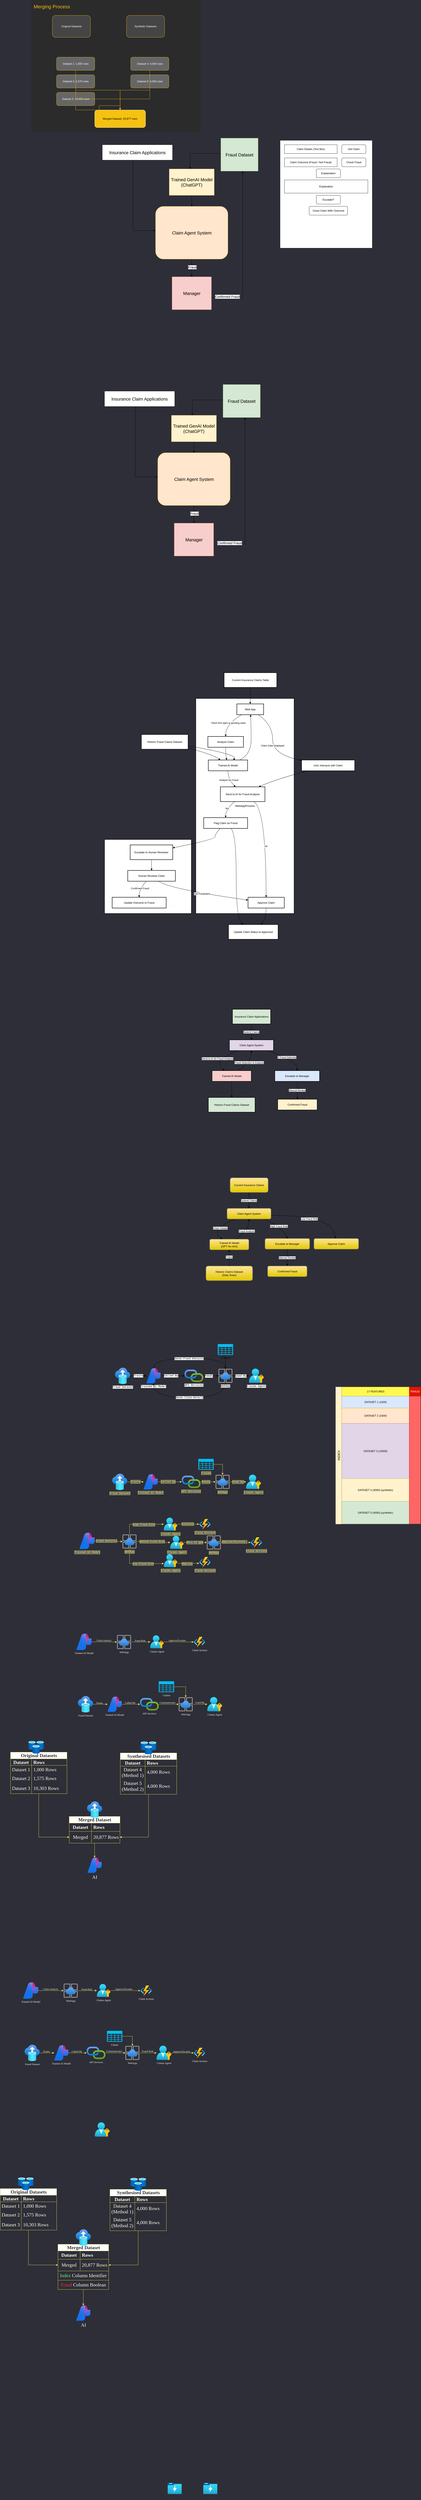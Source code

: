 <mxfile version="24.9.3">
  <diagram name="Page-1" id="pJtYuyrpxSXQ2KQrUzDu">
    <mxGraphModel grid="0" page="0" gridSize="10" guides="1" tooltips="1" connect="1" arrows="1" fold="1" pageScale="1" pageWidth="827" pageHeight="1169" background="#2e2e38" math="0" shadow="0">
      <root>
        <mxCell id="0" />
        <mxCell id="1" parent="0" />
        <mxCell id="Qy6jRQPiGuVxebycjxrP-6" style="edgeStyle=orthogonalEdgeStyle;rounded=0;orthogonalLoop=1;jettySize=auto;html=1;" edge="1" parent="1" source="Qy6jRQPiGuVxebycjxrP-1" target="Qy6jRQPiGuVxebycjxrP-3">
          <mxGeometry relative="1" as="geometry">
            <Array as="points">
              <mxPoint x="290" y="520" />
            </Array>
          </mxGeometry>
        </mxCell>
        <mxCell id="Qy6jRQPiGuVxebycjxrP-1" value="&lt;font style=&quot;font-size: 20px;&quot;&gt;Insurance Claim Applications&lt;/font&gt;" style="rounded=0;whiteSpace=wrap;html=1;" vertex="1" parent="1">
          <mxGeometry x="150" y="130" width="320" height="70" as="geometry" />
        </mxCell>
        <mxCell id="Qy6jRQPiGuVxebycjxrP-5" style="edgeStyle=orthogonalEdgeStyle;rounded=0;orthogonalLoop=1;jettySize=auto;html=1;" edge="1" parent="1" source="Qy6jRQPiGuVxebycjxrP-2" target="Qy6jRQPiGuVxebycjxrP-4">
          <mxGeometry relative="1" as="geometry">
            <Array as="points">
              <mxPoint x="550" y="170" />
            </Array>
          </mxGeometry>
        </mxCell>
        <mxCell id="Qy6jRQPiGuVxebycjxrP-2" value="&lt;font style=&quot;font-size: 20px;&quot;&gt;Fraud Dataset&lt;/font&gt;" style="rounded=0;whiteSpace=wrap;html=1;fillColor=#d5e8d4;strokeColor=#82b366;" vertex="1" parent="1">
          <mxGeometry x="690" y="100" width="170" height="150" as="geometry" />
        </mxCell>
        <mxCell id="Qy6jRQPiGuVxebycjxrP-8" style="edgeStyle=orthogonalEdgeStyle;rounded=0;orthogonalLoop=1;jettySize=auto;html=1;" edge="1" parent="1" source="Qy6jRQPiGuVxebycjxrP-3" target="Qy6jRQPiGuVxebycjxrP-9">
          <mxGeometry relative="1" as="geometry">
            <mxPoint x="545" y="920" as="targetPoint" />
          </mxGeometry>
        </mxCell>
        <mxCell id="Qy6jRQPiGuVxebycjxrP-10" value="&lt;font style=&quot;font-size: 15px;&quot;&gt;Fraud&lt;/font&gt;" style="edgeLabel;html=1;align=center;verticalAlign=middle;resizable=0;points=[];" connectable="0" vertex="1" parent="Qy6jRQPiGuVxebycjxrP-8">
          <mxGeometry x="-0.098" y="2" relative="1" as="geometry">
            <mxPoint as="offset" />
          </mxGeometry>
        </mxCell>
        <mxCell id="Qy6jRQPiGuVxebycjxrP-3" value="&lt;font style=&quot;font-size: 20px;&quot;&gt;Claim Agent System&lt;/font&gt;" style="rounded=1;whiteSpace=wrap;html=1;fillColor=#ffe6cc;strokeColor=#d79b00;" vertex="1" parent="1">
          <mxGeometry x="392.5" y="410" width="330" height="240" as="geometry" />
        </mxCell>
        <mxCell id="Qy6jRQPiGuVxebycjxrP-7" style="edgeStyle=orthogonalEdgeStyle;rounded=0;orthogonalLoop=1;jettySize=auto;html=1;" edge="1" parent="1" source="Qy6jRQPiGuVxebycjxrP-4" target="Qy6jRQPiGuVxebycjxrP-3">
          <mxGeometry relative="1" as="geometry" />
        </mxCell>
        <mxCell id="Qy6jRQPiGuVxebycjxrP-4" value="&lt;div&gt;&lt;font style=&quot;font-size: 20px;&quot;&gt;Trained GenAI Model (ChatGPT)&lt;/font&gt;&lt;/div&gt;" style="rounded=0;whiteSpace=wrap;html=1;fillColor=#fff2cc;strokeColor=#d6b656;" vertex="1" parent="1">
          <mxGeometry x="455" y="240" width="205" height="120" as="geometry" />
        </mxCell>
        <mxCell id="Qy6jRQPiGuVxebycjxrP-11" style="edgeStyle=orthogonalEdgeStyle;rounded=0;orthogonalLoop=1;jettySize=auto;html=1;" edge="1" parent="1" source="Qy6jRQPiGuVxebycjxrP-9" target="Qy6jRQPiGuVxebycjxrP-2">
          <mxGeometry relative="1" as="geometry">
            <Array as="points">
              <mxPoint x="790" y="825" />
            </Array>
          </mxGeometry>
        </mxCell>
        <mxCell id="Qy6jRQPiGuVxebycjxrP-12" value="&lt;font style=&quot;font-size: 15px;&quot;&gt;Confirmed Fraud&lt;/font&gt;" style="edgeLabel;html=1;align=center;verticalAlign=middle;resizable=0;points=[];" connectable="0" vertex="1" parent="Qy6jRQPiGuVxebycjxrP-11">
          <mxGeometry x="-0.072" y="-1" relative="1" as="geometry">
            <mxPoint x="-71" y="185" as="offset" />
          </mxGeometry>
        </mxCell>
        <mxCell id="Qy6jRQPiGuVxebycjxrP-9" value="&lt;span style=&quot;font-size: 20px;&quot;&gt;Manager&lt;/span&gt;" style="rounded=0;whiteSpace=wrap;html=1;fillColor=#f8cecc;strokeColor=#b85450;" vertex="1" parent="1">
          <mxGeometry x="467.5" y="730" width="180" height="150" as="geometry" />
        </mxCell>
        <mxCell id="Qy6jRQPiGuVxebycjxrP-18" value="" style="rounded=0;whiteSpace=wrap;html=1;" vertex="1" parent="1">
          <mxGeometry x="960" y="110" width="420" height="490" as="geometry" />
        </mxCell>
        <mxCell id="Qy6jRQPiGuVxebycjxrP-19" value="Get Claim" style="rounded=1;whiteSpace=wrap;html=1;" vertex="1" parent="1">
          <mxGeometry x="1241" y="130" width="110" height="40" as="geometry" />
        </mxCell>
        <mxCell id="Qy6jRQPiGuVxebycjxrP-20" value="Claim Details (Text Box)" style="rounded=0;whiteSpace=wrap;html=1;" vertex="1" parent="1">
          <mxGeometry x="980" y="130" width="240" height="40" as="geometry" />
        </mxCell>
        <mxCell id="Qy6jRQPiGuVxebycjxrP-21" value="Claim Outcome (Fraud / Not Fraud)" style="rounded=0;whiteSpace=wrap;html=1;" vertex="1" parent="1">
          <mxGeometry x="980" y="190" width="240" height="40" as="geometry" />
        </mxCell>
        <mxCell id="Qy6jRQPiGuVxebycjxrP-22" value="Check Fraud" style="rounded=1;whiteSpace=wrap;html=1;" vertex="1" parent="1">
          <mxGeometry x="1241" y="190" width="110" height="40" as="geometry" />
        </mxCell>
        <mxCell id="Qy6jRQPiGuVxebycjxrP-24" value="Explanation" style="rounded=0;whiteSpace=wrap;html=1;" vertex="1" parent="1">
          <mxGeometry x="980" y="290" width="380" height="60" as="geometry" />
        </mxCell>
        <mxCell id="Qy6jRQPiGuVxebycjxrP-25" value="Explaination" style="rounded=1;whiteSpace=wrap;html=1;" vertex="1" parent="1">
          <mxGeometry x="1125" y="240" width="110" height="40" as="geometry" />
        </mxCell>
        <mxCell id="Qy6jRQPiGuVxebycjxrP-26" value="Escalate?" style="rounded=1;whiteSpace=wrap;html=1;" vertex="1" parent="1">
          <mxGeometry x="1125" y="360" width="110" height="40" as="geometry" />
        </mxCell>
        <mxCell id="Qy6jRQPiGuVxebycjxrP-27" value="Close Claim With Outcome" style="rounded=1;whiteSpace=wrap;html=1;" vertex="1" parent="1">
          <mxGeometry x="1092.5" y="410" width="175" height="40" as="geometry" />
        </mxCell>
        <mxCell id="i-n_ZYEi5o6BqpjkgLOS-1" style="edgeStyle=orthogonalEdgeStyle;rounded=0;orthogonalLoop=1;jettySize=auto;html=1;" edge="1" parent="1" source="i-n_ZYEi5o6BqpjkgLOS-2" target="i-n_ZYEi5o6BqpjkgLOS-7">
          <mxGeometry relative="1" as="geometry">
            <Array as="points">
              <mxPoint x="300" y="1640" />
            </Array>
          </mxGeometry>
        </mxCell>
        <mxCell id="i-n_ZYEi5o6BqpjkgLOS-2" value="&lt;font style=&quot;font-size: 20px;&quot;&gt;Insurance Claim Applications&lt;/font&gt;" style="rounded=0;whiteSpace=wrap;html=1;" vertex="1" parent="1">
          <mxGeometry x="160" y="1250" width="320" height="70" as="geometry" />
        </mxCell>
        <mxCell id="i-n_ZYEi5o6BqpjkgLOS-3" style="edgeStyle=orthogonalEdgeStyle;rounded=0;orthogonalLoop=1;jettySize=auto;html=1;" edge="1" parent="1" source="i-n_ZYEi5o6BqpjkgLOS-4" target="i-n_ZYEi5o6BqpjkgLOS-9">
          <mxGeometry relative="1" as="geometry">
            <Array as="points">
              <mxPoint x="560" y="1290" />
            </Array>
          </mxGeometry>
        </mxCell>
        <mxCell id="i-n_ZYEi5o6BqpjkgLOS-4" value="&lt;font style=&quot;font-size: 20px;&quot;&gt;Fraud Dataset&lt;/font&gt;" style="rounded=0;whiteSpace=wrap;html=1;fillColor=#d5e8d4;strokeColor=#82b366;" vertex="1" parent="1">
          <mxGeometry x="700" y="1220" width="170" height="150" as="geometry" />
        </mxCell>
        <mxCell id="i-n_ZYEi5o6BqpjkgLOS-5" style="edgeStyle=orthogonalEdgeStyle;rounded=0;orthogonalLoop=1;jettySize=auto;html=1;" edge="1" parent="1" source="i-n_ZYEi5o6BqpjkgLOS-7" target="i-n_ZYEi5o6BqpjkgLOS-12">
          <mxGeometry relative="1" as="geometry">
            <mxPoint x="555" y="2040" as="targetPoint" />
          </mxGeometry>
        </mxCell>
        <mxCell id="i-n_ZYEi5o6BqpjkgLOS-6" value="&lt;font style=&quot;font-size: 15px;&quot;&gt;Fraud&lt;/font&gt;" style="edgeLabel;html=1;align=center;verticalAlign=middle;resizable=0;points=[];" connectable="0" vertex="1" parent="i-n_ZYEi5o6BqpjkgLOS-5">
          <mxGeometry x="-0.098" y="2" relative="1" as="geometry">
            <mxPoint as="offset" />
          </mxGeometry>
        </mxCell>
        <mxCell id="i-n_ZYEi5o6BqpjkgLOS-7" value="&lt;font style=&quot;font-size: 20px;&quot;&gt;Claim Agent System&lt;/font&gt;" style="rounded=1;whiteSpace=wrap;html=1;fillColor=#ffe6cc;strokeColor=#d79b00;" vertex="1" parent="1">
          <mxGeometry x="402.5" y="1530" width="330" height="240" as="geometry" />
        </mxCell>
        <mxCell id="i-n_ZYEi5o6BqpjkgLOS-8" style="edgeStyle=orthogonalEdgeStyle;rounded=0;orthogonalLoop=1;jettySize=auto;html=1;" edge="1" parent="1" source="i-n_ZYEi5o6BqpjkgLOS-9" target="i-n_ZYEi5o6BqpjkgLOS-7">
          <mxGeometry relative="1" as="geometry" />
        </mxCell>
        <mxCell id="i-n_ZYEi5o6BqpjkgLOS-9" value="&lt;div&gt;&lt;font style=&quot;font-size: 20px;&quot;&gt;Trained GenAI Model (ChatGPT)&lt;/font&gt;&lt;/div&gt;" style="rounded=0;whiteSpace=wrap;html=1;fillColor=#fff2cc;strokeColor=#d6b656;" vertex="1" parent="1">
          <mxGeometry x="465" y="1360" width="205" height="120" as="geometry" />
        </mxCell>
        <mxCell id="i-n_ZYEi5o6BqpjkgLOS-10" style="edgeStyle=orthogonalEdgeStyle;rounded=0;orthogonalLoop=1;jettySize=auto;html=1;" edge="1" parent="1" source="i-n_ZYEi5o6BqpjkgLOS-12" target="i-n_ZYEi5o6BqpjkgLOS-4">
          <mxGeometry relative="1" as="geometry">
            <Array as="points">
              <mxPoint x="800" y="1945" />
            </Array>
          </mxGeometry>
        </mxCell>
        <mxCell id="i-n_ZYEi5o6BqpjkgLOS-11" value="&lt;font style=&quot;font-size: 15px;&quot;&gt;Confirmed Fraud&lt;/font&gt;" style="edgeLabel;html=1;align=center;verticalAlign=middle;resizable=0;points=[];" connectable="0" vertex="1" parent="i-n_ZYEi5o6BqpjkgLOS-10">
          <mxGeometry x="-0.072" y="-1" relative="1" as="geometry">
            <mxPoint x="-71" y="185" as="offset" />
          </mxGeometry>
        </mxCell>
        <mxCell id="i-n_ZYEi5o6BqpjkgLOS-12" value="&lt;span style=&quot;font-size: 20px;&quot;&gt;Manager&lt;/span&gt;" style="rounded=0;whiteSpace=wrap;html=1;fillColor=#f8cecc;strokeColor=#b85450;" vertex="1" parent="1">
          <mxGeometry x="477.5" y="1850" width="180" height="150" as="geometry" />
        </mxCell>
        <mxCell id="i-n_ZYEi5o6BqpjkgLOS-14" value="HumanReview" style="whiteSpace=wrap;strokeWidth=2;" vertex="1" parent="1">
          <mxGeometry x="160" y="3288" width="396" height="337" as="geometry" />
        </mxCell>
        <mxCell id="i-n_ZYEi5o6BqpjkgLOS-15" value="WebAppProcess" style="whiteSpace=wrap;strokeWidth=2;" vertex="1" parent="1">
          <mxGeometry x="576" y="2647" width="448" height="978" as="geometry" />
        </mxCell>
        <mxCell id="i-n_ZYEi5o6BqpjkgLOS-16" value="Current Insurance Claims Table" style="whiteSpace=wrap;strokeWidth=2;" vertex="1" parent="1">
          <mxGeometry x="705" y="2530" width="240" height="67" as="geometry" />
        </mxCell>
        <mxCell id="i-n_ZYEi5o6BqpjkgLOS-17" value="Web App" style="whiteSpace=wrap;strokeWidth=2;" vertex="1" parent="1">
          <mxGeometry x="763" y="2672" width="122" height="49" as="geometry" />
        </mxCell>
        <mxCell id="i-n_ZYEi5o6BqpjkgLOS-18" value="Trained AI Model" style="whiteSpace=wrap;strokeWidth=2;" vertex="1" parent="1">
          <mxGeometry x="633" y="2927" width="179" height="49" as="geometry" />
        </mxCell>
        <mxCell id="i-n_ZYEi5o6BqpjkgLOS-19" value="Historic Fraud Claims Dataset" style="whiteSpace=wrap;strokeWidth=2;" vertex="1" parent="1">
          <mxGeometry x="328" y="2811" width="213" height="67" as="geometry" />
        </mxCell>
        <mxCell id="i-n_ZYEi5o6BqpjkgLOS-20" value="Analyze Claim" style="whiteSpace=wrap;strokeWidth=2;" vertex="1" parent="1">
          <mxGeometry x="631" y="2820" width="162" height="49" as="geometry" />
        </mxCell>
        <mxCell id="i-n_ZYEi5o6BqpjkgLOS-21" value="Send to AI for Fraud Analysis" style="whiteSpace=wrap;strokeWidth=2;" vertex="1" parent="1">
          <mxGeometry x="688" y="3049" width="203" height="67" as="geometry" />
        </mxCell>
        <mxCell id="i-n_ZYEi5o6BqpjkgLOS-22" value="Flag Claim as Fraud" style="whiteSpace=wrap;strokeWidth=2;" vertex="1" parent="1">
          <mxGeometry x="612" y="3189" width="200" height="49" as="geometry" />
        </mxCell>
        <mxCell id="i-n_ZYEi5o6BqpjkgLOS-23" value="Approve Claim" style="whiteSpace=wrap;strokeWidth=2;" vertex="1" parent="1">
          <mxGeometry x="814" y="3551" width="165" height="49" as="geometry" />
        </mxCell>
        <mxCell id="i-n_ZYEi5o6BqpjkgLOS-24" value="Escalate to Human Reviewer" style="whiteSpace=wrap;strokeWidth=2;" vertex="1" parent="1">
          <mxGeometry x="277" y="3313" width="194" height="67" as="geometry" />
        </mxCell>
        <mxCell id="i-n_ZYEi5o6BqpjkgLOS-25" value="Human Reviews Claim" style="whiteSpace=wrap;strokeWidth=2;" vertex="1" parent="1">
          <mxGeometry x="266" y="3429" width="217" height="49" as="geometry" />
        </mxCell>
        <mxCell id="i-n_ZYEi5o6BqpjkgLOS-26" value="Update Outcome to Fraud" style="whiteSpace=wrap;strokeWidth=2;" vertex="1" parent="1">
          <mxGeometry x="195" y="3551" width="246" height="49" as="geometry" />
        </mxCell>
        <mxCell id="i-n_ZYEi5o6BqpjkgLOS-27" value="Update Claim Status to Approved" style="whiteSpace=wrap;strokeWidth=2;" vertex="1" parent="1">
          <mxGeometry x="725" y="3675" width="226" height="67" as="geometry" />
        </mxCell>
        <mxCell id="i-n_ZYEi5o6BqpjkgLOS-28" value="User Interacts with Claim" style="whiteSpace=wrap;strokeWidth=2;" vertex="1" parent="1">
          <mxGeometry x="1058" y="2927" width="242" height="49" as="geometry" />
        </mxCell>
        <mxCell id="i-n_ZYEi5o6BqpjkgLOS-29" value="" style="curved=1;startArrow=none;endArrow=block;exitX=0.5;exitY=0.99;entryX=0.5;entryY=-0.01;rounded=0;" edge="1" parent="1" source="i-n_ZYEi5o6BqpjkgLOS-16" target="i-n_ZYEi5o6BqpjkgLOS-17">
          <mxGeometry relative="1" as="geometry">
            <Array as="points" />
          </mxGeometry>
        </mxCell>
        <mxCell id="i-n_ZYEi5o6BqpjkgLOS-30" value="" style="curved=1;startArrow=none;endArrow=block;exitX=0.79;exitY=0.01;entryX=0.51;entryY=0.99;rounded=0;" edge="1" parent="1" source="i-n_ZYEi5o6BqpjkgLOS-18" target="i-n_ZYEi5o6BqpjkgLOS-17">
          <mxGeometry relative="1" as="geometry">
            <Array as="points">
              <mxPoint x="828" y="2902" />
              <mxPoint x="828" y="2766" />
            </Array>
          </mxGeometry>
        </mxCell>
        <mxCell id="i-n_ZYEi5o6BqpjkgLOS-31" value="" style="curved=1;startArrow=none;endArrow=block;exitX=1;exitY=0.92;entryX=0.31;entryY=0.01;rounded=0;" edge="1" parent="1" source="i-n_ZYEi5o6BqpjkgLOS-19" target="i-n_ZYEi5o6BqpjkgLOS-18">
          <mxGeometry relative="1" as="geometry">
            <Array as="points">
              <mxPoint x="654" y="2902" />
            </Array>
          </mxGeometry>
        </mxCell>
        <mxCell id="i-n_ZYEi5o6BqpjkgLOS-32" value="Fetch first open &amp; pending claim" style="curved=1;startArrow=none;endArrow=block;exitX=0.18;exitY=0.99;entryX=0.5;entryY=-0.01;rounded=0;" edge="1" parent="1" source="i-n_ZYEi5o6BqpjkgLOS-17" target="i-n_ZYEi5o6BqpjkgLOS-20">
          <mxGeometry relative="1" as="geometry">
            <Array as="points">
              <mxPoint x="712" y="2766" />
            </Array>
          </mxGeometry>
        </mxCell>
        <mxCell id="i-n_ZYEi5o6BqpjkgLOS-33" value="" style="curved=1;startArrow=none;endArrow=block;exitX=0.5;exitY=0.99;entryX=0.47;entryY=0.01;rounded=0;" edge="1" parent="1" source="i-n_ZYEi5o6BqpjkgLOS-20" target="i-n_ZYEi5o6BqpjkgLOS-18">
          <mxGeometry relative="1" as="geometry">
            <Array as="points">
              <mxPoint x="712" y="2902" />
            </Array>
          </mxGeometry>
        </mxCell>
        <mxCell id="i-n_ZYEi5o6BqpjkgLOS-34" value="Analyze for Fraud" style="curved=1;startArrow=none;endArrow=block;exitX=0.5;exitY=1.01;entryX=0.34;entryY=0;rounded=0;" edge="1" parent="1" source="i-n_ZYEi5o6BqpjkgLOS-18" target="i-n_ZYEi5o6BqpjkgLOS-21">
          <mxGeometry relative="1" as="geometry">
            <Array as="points">
              <mxPoint x="722" y="3013" />
            </Array>
          </mxGeometry>
        </mxCell>
        <mxCell id="i-n_ZYEi5o6BqpjkgLOS-35" value="Yes" style="curved=1;startArrow=none;endArrow=block;exitX=0.32;exitY=1;entryX=0.5;entryY=-0.01;rounded=0;" edge="1" parent="1" source="i-n_ZYEi5o6BqpjkgLOS-21" target="i-n_ZYEi5o6BqpjkgLOS-22">
          <mxGeometry relative="1" as="geometry">
            <Array as="points">
              <mxPoint x="712" y="3152" />
            </Array>
          </mxGeometry>
        </mxCell>
        <mxCell id="i-n_ZYEi5o6BqpjkgLOS-36" value="No" style="curved=1;startArrow=none;endArrow=block;exitX=0.75;exitY=1;entryX=0.5;entryY=0;rounded=0;" edge="1" parent="1" source="i-n_ZYEi5o6BqpjkgLOS-21" target="i-n_ZYEi5o6BqpjkgLOS-23">
          <mxGeometry relative="1" as="geometry">
            <Array as="points">
              <mxPoint x="896" y="3152" />
            </Array>
          </mxGeometry>
        </mxCell>
        <mxCell id="i-n_ZYEi5o6BqpjkgLOS-37" value="" style="curved=1;startArrow=none;endArrow=block;exitX=0.38;exitY=0.99;entryX=1;entryY=0.2;rounded=0;" edge="1" parent="1" source="i-n_ZYEi5o6BqpjkgLOS-22" target="i-n_ZYEi5o6BqpjkgLOS-24">
          <mxGeometry relative="1" as="geometry">
            <Array as="points">
              <mxPoint x="664" y="3263" />
              <mxPoint x="664" y="3288" />
            </Array>
          </mxGeometry>
        </mxCell>
        <mxCell id="i-n_ZYEi5o6BqpjkgLOS-38" value="" style="curved=1;startArrow=none;endArrow=block;exitX=0.5;exitY=0.99;entryX=0.5;entryY=0;rounded=0;" edge="1" parent="1" source="i-n_ZYEi5o6BqpjkgLOS-24" target="i-n_ZYEi5o6BqpjkgLOS-25">
          <mxGeometry relative="1" as="geometry">
            <Array as="points" />
          </mxGeometry>
        </mxCell>
        <mxCell id="i-n_ZYEi5o6BqpjkgLOS-39" value="Confirmed Fraud" style="curved=1;startArrow=none;endArrow=block;exitX=0.39;exitY=1;entryX=0.5;entryY=0;rounded=0;" edge="1" parent="1" source="i-n_ZYEi5o6BqpjkgLOS-25" target="i-n_ZYEi5o6BqpjkgLOS-26">
          <mxGeometry relative="1" as="geometry">
            <Array as="points">
              <mxPoint x="318" y="3514" />
            </Array>
          </mxGeometry>
        </mxCell>
        <mxCell id="i-n_ZYEi5o6BqpjkgLOS-40" value="Not Fraudulent" style="curved=1;startArrow=none;endArrow=block;exitX=0.65;exitY=1;entryX=0;entryY=0.26;rounded=0;" edge="1" parent="1" source="i-n_ZYEi5o6BqpjkgLOS-25" target="i-n_ZYEi5o6BqpjkgLOS-23">
          <mxGeometry relative="1" as="geometry">
            <Array as="points">
              <mxPoint x="456" y="3514" />
            </Array>
          </mxGeometry>
        </mxCell>
        <mxCell id="i-n_ZYEi5o6BqpjkgLOS-41" value="" style="curved=1;startArrow=none;endArrow=block;exitX=0.62;exitY=0.99;entryX=0.3;entryY=0;rounded=0;" edge="1" parent="1" source="i-n_ZYEi5o6BqpjkgLOS-22" target="i-n_ZYEi5o6BqpjkgLOS-27">
          <mxGeometry relative="1" as="geometry">
            <Array as="points">
              <mxPoint x="760" y="3263" />
              <mxPoint x="760" y="3650" />
            </Array>
          </mxGeometry>
        </mxCell>
        <mxCell id="i-n_ZYEi5o6BqpjkgLOS-42" value="" style="curved=1;startArrow=none;endArrow=block;exitX=0.5;exitY=1;entryX=0.65;entryY=0;rounded=0;" edge="1" parent="1" source="i-n_ZYEi5o6BqpjkgLOS-23" target="i-n_ZYEi5o6BqpjkgLOS-27">
          <mxGeometry relative="1" as="geometry">
            <Array as="points">
              <mxPoint x="896" y="3650" />
            </Array>
          </mxGeometry>
        </mxCell>
        <mxCell id="i-n_ZYEi5o6BqpjkgLOS-43" value="" style="curved=1;startArrow=none;endArrow=block;exitX=1;exitY=0.77;entryX=0.63;entryY=0.01;rounded=0;" edge="1" parent="1" source="i-n_ZYEi5o6BqpjkgLOS-19" target="i-n_ZYEi5o6BqpjkgLOS-18">
          <mxGeometry relative="1" as="geometry">
            <Array as="points">
              <mxPoint x="770" y="2902" />
            </Array>
          </mxGeometry>
        </mxCell>
        <mxCell id="i-n_ZYEi5o6BqpjkgLOS-44" value="Claim Data Displayed" style="curved=1;startArrow=none;endArrow=block;exitX=0.79;exitY=0.99;entryX=0;entryY=0.03;rounded=0;" edge="1" parent="1" source="i-n_ZYEi5o6BqpjkgLOS-17" target="i-n_ZYEi5o6BqpjkgLOS-28">
          <mxGeometry relative="1" as="geometry">
            <Array as="points">
              <mxPoint x="926" y="2766" />
              <mxPoint x="926" y="2902" />
            </Array>
          </mxGeometry>
        </mxCell>
        <mxCell id="i-n_ZYEi5o6BqpjkgLOS-45" value="" style="curved=1;startArrow=none;endArrow=block;exitX=0.11;exitY=1.01;entryX=0.86;entryY=0;rounded=0;" edge="1" parent="1" source="i-n_ZYEi5o6BqpjkgLOS-28" target="i-n_ZYEi5o6BqpjkgLOS-21">
          <mxGeometry relative="1" as="geometry">
            <Array as="points">
              <mxPoint x="945" y="3013" />
            </Array>
          </mxGeometry>
        </mxCell>
        <mxCell id="i-n_ZYEi5o6BqpjkgLOS-46" value="Insurance Claim Applications" style="whiteSpace=wrap;strokeWidth=2;fillColor=#d5e8d4;strokeColor=#000000;shadow=0;" vertex="1" parent="1">
          <mxGeometry x="743" y="4060" width="174" height="67" as="geometry" />
        </mxCell>
        <mxCell id="i-n_ZYEi5o6BqpjkgLOS-47" value="Claim Agent System" style="whiteSpace=wrap;strokeWidth=2;fillColor=#e1d5e7;strokeColor=#000000;shadow=0;" vertex="1" parent="1">
          <mxGeometry x="729" y="4199" width="201" height="49" as="geometry" />
        </mxCell>
        <mxCell id="i-n_ZYEi5o6BqpjkgLOS-48" value="Trained AI Model" style="whiteSpace=wrap;strokeWidth=2;fillColor=#f8cecc;strokeColor=#000000;shadow=0;" vertex="1" parent="1">
          <mxGeometry x="650" y="4339" width="179" height="49" as="geometry" />
        </mxCell>
        <mxCell id="i-n_ZYEi5o6BqpjkgLOS-49" value="Escalate to Manager" style="whiteSpace=wrap;strokeWidth=2;fillColor=#dae8fc;strokeColor=#000000;shadow=0;" vertex="1" parent="1">
          <mxGeometry x="936" y="4339" width="204" height="49" as="geometry" />
        </mxCell>
        <mxCell id="i-n_ZYEi5o6BqpjkgLOS-50" value="Confirmed Fraud" style="whiteSpace=wrap;strokeWidth=2;fillColor=#fff2cc;strokeColor=#000000;shadow=0;" vertex="1" parent="1">
          <mxGeometry x="949" y="4469" width="180" height="49" as="geometry" />
        </mxCell>
        <mxCell id="i-n_ZYEi5o6BqpjkgLOS-51" value="Historic Fraud Claims Dataset" style="whiteSpace=wrap;strokeWidth=2;fillColor=#d5e8d4;strokeColor=#000000;shadow=0;" vertex="1" parent="1">
          <mxGeometry x="633" y="4461" width="213" height="67" as="geometry" />
        </mxCell>
        <mxCell id="i-n_ZYEi5o6BqpjkgLOS-52" value="Submit Claims" style="curved=1;startArrow=none;endArrow=block;exitX=0.5;exitY=0.99;entryX=0.5;entryY=0.01;rounded=0;strokeColor=#000000;shadow=0;" edge="1" parent="1" source="i-n_ZYEi5o6BqpjkgLOS-46" target="i-n_ZYEi5o6BqpjkgLOS-47">
          <mxGeometry relative="1" as="geometry">
            <Array as="points" />
          </mxGeometry>
        </mxCell>
        <mxCell id="i-n_ZYEi5o6BqpjkgLOS-53" value="Send to AI for Fraud Analysis" style="curved=1;startArrow=none;endArrow=block;exitX=0.19;exitY=1.01;entryX=0.32;entryY=0;rounded=0;strokeColor=#000000;shadow=0;" edge="1" parent="1" source="i-n_ZYEi5o6BqpjkgLOS-47" target="i-n_ZYEi5o6BqpjkgLOS-48">
          <mxGeometry relative="1" as="geometry">
            <Array as="points">
              <mxPoint x="650" y="4294" />
            </Array>
          </mxGeometry>
        </mxCell>
        <mxCell id="i-n_ZYEi5o6BqpjkgLOS-54" value="Fraud Detection &amp; Analysis" style="curved=1;startArrow=none;endArrow=block;exitX=0.68;exitY=0;entryX=0.5;entryY=1.01;rounded=0;strokeColor=#000000;shadow=0;" edge="1" parent="1" source="i-n_ZYEi5o6BqpjkgLOS-48" target="i-n_ZYEi5o6BqpjkgLOS-47">
          <mxGeometry relative="1" as="geometry">
            <Array as="points">
              <mxPoint x="830" y="4294" />
            </Array>
          </mxGeometry>
        </mxCell>
        <mxCell id="i-n_ZYEi5o6BqpjkgLOS-55" value="If Fraud Detected" style="curved=1;startArrow=none;endArrow=block;exitX=0.87;exitY=1.01;entryX=0.5;entryY=0;rounded=0;strokeColor=#000000;shadow=0;" edge="1" parent="1" source="i-n_ZYEi5o6BqpjkgLOS-47" target="i-n_ZYEi5o6BqpjkgLOS-49">
          <mxGeometry relative="1" as="geometry">
            <Array as="points">
              <mxPoint x="1039" y="4294" />
            </Array>
          </mxGeometry>
        </mxCell>
        <mxCell id="i-n_ZYEi5o6BqpjkgLOS-56" value="Manual Review" style="curved=1;startArrow=none;endArrow=block;exitX=0.5;exitY=0.99;entryX=0.5;entryY=0.01;rounded=0;strokeColor=#000000;shadow=0;" edge="1" parent="1" source="i-n_ZYEi5o6BqpjkgLOS-49" target="i-n_ZYEi5o6BqpjkgLOS-50">
          <mxGeometry relative="1" as="geometry">
            <Array as="points" />
          </mxGeometry>
        </mxCell>
        <mxCell id="i-n_ZYEi5o6BqpjkgLOS-57" value="" style="curved=1;startArrow=none;endArrow=block;exitX=0.5;exitY=0.99;entryX=0.5;entryY=-0.01;rounded=0;strokeColor=#000000;shadow=0;" edge="1" parent="1" source="i-n_ZYEi5o6BqpjkgLOS-48" target="i-n_ZYEi5o6BqpjkgLOS-51">
          <mxGeometry relative="1" as="geometry">
            <Array as="points" />
          </mxGeometry>
        </mxCell>
        <mxCell id="lvs8c2SYP1vuX8MFxHrM-1" value="Current Insurance Claims" style="whiteSpace=wrap;strokeWidth=2;fillColor=#e3c800;strokeColor=#666666;shadow=0;fontColor=#000000;gradientColor=#FFE599;gradientDirection=north;rounded=1;" vertex="1" parent="1">
          <mxGeometry x="732" y="4826" width="174" height="67" as="geometry" />
        </mxCell>
        <mxCell id="lvs8c2SYP1vuX8MFxHrM-15" style="edgeStyle=orthogonalEdgeStyle;rounded=0;orthogonalLoop=1;jettySize=auto;html=1;curved=1;" edge="1" parent="1" source="lvs8c2SYP1vuX8MFxHrM-2" target="lvs8c2SYP1vuX8MFxHrM-14">
          <mxGeometry relative="1" as="geometry">
            <Array as="points">
              <mxPoint x="1211" y="4997" />
            </Array>
          </mxGeometry>
        </mxCell>
        <mxCell id="lvs8c2SYP1vuX8MFxHrM-16" value="Low Fraud Risk" style="edgeLabel;html=1;align=center;verticalAlign=middle;resizable=0;points=[];" connectable="0" vertex="1" parent="lvs8c2SYP1vuX8MFxHrM-15">
          <mxGeometry x="-0.151" y="-11" relative="1" as="geometry">
            <mxPoint x="5" y="5" as="offset" />
          </mxGeometry>
        </mxCell>
        <mxCell id="lvs8c2SYP1vuX8MFxHrM-2" value="Claim Agent System" style="whiteSpace=wrap;strokeWidth=2;fillColor=#e3c800;strokeColor=#666666;shadow=0;fontColor=#000000;gradientColor=#FFE599;gradientDirection=north;rounded=1;" vertex="1" parent="1">
          <mxGeometry x="718" y="4965" width="201" height="49" as="geometry" />
        </mxCell>
        <mxCell id="lvs8c2SYP1vuX8MFxHrM-3" value="Trained AI Model&#xa;(GPT 4o-mini)" style="whiteSpace=wrap;strokeWidth=2;fillColor=#e3c800;strokeColor=#666666;shadow=0;fontColor=#000000;gradientColor=#FFE599;gradientDirection=north;rounded=1;" vertex="1" parent="1">
          <mxGeometry x="639" y="5105" width="179" height="49" as="geometry" />
        </mxCell>
        <mxCell id="lvs8c2SYP1vuX8MFxHrM-4" value="Escalate to Manager" style="whiteSpace=wrap;strokeWidth=2;fillColor=#e3c800;strokeColor=#666666;shadow=0;fontColor=#000000;gradientColor=#FFE599;gradientDirection=north;rounded=1;" vertex="1" parent="1">
          <mxGeometry x="891" y="5102" width="204" height="49" as="geometry" />
        </mxCell>
        <mxCell id="lvs8c2SYP1vuX8MFxHrM-5" value="Confirmed Fraud" style="whiteSpace=wrap;strokeWidth=2;fillColor=#e3c800;strokeColor=#666666;shadow=0;fontColor=#000000;gradientColor=#FFE599;gradientDirection=north;rounded=1;" vertex="1" parent="1">
          <mxGeometry x="903" y="5227" width="180" height="49" as="geometry" />
        </mxCell>
        <mxCell id="lvs8c2SYP1vuX8MFxHrM-6" value="Historic Claims Dataset&#xa;(Data Team)" style="whiteSpace=wrap;strokeWidth=2;fillColor=#e3c800;strokeColor=#666666;shadow=0;fontColor=#000000;gradientColor=#FFE599;gradientDirection=north;rounded=1;" vertex="1" parent="1">
          <mxGeometry x="622" y="5227" width="213" height="67" as="geometry" />
        </mxCell>
        <mxCell id="lvs8c2SYP1vuX8MFxHrM-7" value="Submit Claims" style="curved=1;startArrow=none;endArrow=block;exitX=0.5;exitY=0.99;entryX=0.5;entryY=0.01;rounded=0;strokeColor=#000000;shadow=0;" edge="1" parent="1" source="lvs8c2SYP1vuX8MFxHrM-1" target="lvs8c2SYP1vuX8MFxHrM-2">
          <mxGeometry relative="1" as="geometry">
            <Array as="points" />
          </mxGeometry>
        </mxCell>
        <mxCell id="lvs8c2SYP1vuX8MFxHrM-8" value="Claim Details" style="curved=1;startArrow=none;endArrow=block;exitX=0.19;exitY=1.01;entryX=0.32;entryY=0;rounded=0;strokeColor=#000000;shadow=0;" edge="1" parent="1" source="lvs8c2SYP1vuX8MFxHrM-2" target="lvs8c2SYP1vuX8MFxHrM-3">
          <mxGeometry x="-0.207" y="13" relative="1" as="geometry">
            <Array as="points">
              <mxPoint x="639" y="5060" />
            </Array>
            <mxPoint as="offset" />
          </mxGeometry>
        </mxCell>
        <mxCell id="lvs8c2SYP1vuX8MFxHrM-9" value="Fraud Analysis" style="curved=1;startArrow=none;endArrow=block;exitX=0.68;exitY=0;entryX=0.5;entryY=1.01;rounded=0;strokeColor=#000000;shadow=0;" edge="1" parent="1" source="lvs8c2SYP1vuX8MFxHrM-3" target="lvs8c2SYP1vuX8MFxHrM-2">
          <mxGeometry relative="1" as="geometry">
            <Array as="points">
              <mxPoint x="819" y="5060" />
            </Array>
          </mxGeometry>
        </mxCell>
        <mxCell id="lvs8c2SYP1vuX8MFxHrM-10" value="High Fraud Risk" style="curved=1;startArrow=none;endArrow=block;exitX=0.87;exitY=1.01;entryX=0.5;entryY=0;rounded=0;strokeColor=#000000;shadow=0;" edge="1" parent="1" source="lvs8c2SYP1vuX8MFxHrM-2" target="lvs8c2SYP1vuX8MFxHrM-4">
          <mxGeometry relative="1" as="geometry">
            <Array as="points">
              <mxPoint x="973" y="5056" />
            </Array>
          </mxGeometry>
        </mxCell>
        <mxCell id="lvs8c2SYP1vuX8MFxHrM-11" value="Manual Review" style="curved=1;startArrow=none;endArrow=block;exitX=0.5;exitY=0.99;entryX=0.5;entryY=0.01;rounded=0;strokeColor=#000000;shadow=0;" edge="1" parent="1" source="lvs8c2SYP1vuX8MFxHrM-4" target="lvs8c2SYP1vuX8MFxHrM-5">
          <mxGeometry relative="1" as="geometry">
            <Array as="points" />
          </mxGeometry>
        </mxCell>
        <mxCell id="lvs8c2SYP1vuX8MFxHrM-12" value="" style="curved=1;startArrow=classic;endArrow=none;exitX=0.5;exitY=0.99;entryX=0.5;entryY=-0.01;rounded=0;strokeColor=#000000;shadow=0;startFill=1;endFill=0;" edge="1" parent="1" source="lvs8c2SYP1vuX8MFxHrM-3" target="lvs8c2SYP1vuX8MFxHrM-6">
          <mxGeometry relative="1" as="geometry">
            <Array as="points" />
          </mxGeometry>
        </mxCell>
        <mxCell id="lvs8c2SYP1vuX8MFxHrM-13" value="Trains" style="edgeLabel;html=1;align=center;verticalAlign=middle;resizable=0;points=[];" connectable="0" vertex="1" parent="lvs8c2SYP1vuX8MFxHrM-12">
          <mxGeometry x="-0.135" y="-1" relative="1" as="geometry">
            <mxPoint as="offset" />
          </mxGeometry>
        </mxCell>
        <mxCell id="lvs8c2SYP1vuX8MFxHrM-14" value="Approve Claim" style="whiteSpace=wrap;strokeWidth=2;fillColor=#e3c800;strokeColor=#666666;shadow=0;fontColor=#000000;gradientColor=#FFE599;gradientDirection=north;rounded=1;" vertex="1" parent="1">
          <mxGeometry x="1114" y="5102" width="204" height="49" as="geometry" />
        </mxCell>
        <mxCell id="lvs8c2SYP1vuX8MFxHrM-31" style="edgeStyle=orthogonalEdgeStyle;rounded=0;orthogonalLoop=1;jettySize=auto;html=1;fontFamily=Courier New;fontSize=12;" edge="1" parent="1" source="lvs8c2SYP1vuX8MFxHrM-18" target="lvs8c2SYP1vuX8MFxHrM-21">
          <mxGeometry relative="1" as="geometry" />
        </mxCell>
        <mxCell id="lvs8c2SYP1vuX8MFxHrM-32" value="Called By" style="edgeLabel;html=1;align=center;verticalAlign=middle;resizable=0;points=[];fontFamily=Courier New;fontSize=12;" connectable="0" vertex="1" parent="lvs8c2SYP1vuX8MFxHrM-31">
          <mxGeometry x="-0.135" y="1" relative="1" as="geometry">
            <mxPoint as="offset" />
          </mxGeometry>
        </mxCell>
        <mxCell id="lvs8c2SYP1vuX8MFxHrM-42" style="edgeStyle=orthogonalEdgeStyle;rounded=0;orthogonalLoop=1;jettySize=auto;html=1;curved=1;fontFamily=Courier New;" edge="1" parent="1" source="lvs8c2SYP1vuX8MFxHrM-18" target="lvs8c2SYP1vuX8MFxHrM-22">
          <mxGeometry relative="1" as="geometry">
            <Array as="points">
              <mxPoint x="383" y="5647" />
              <mxPoint x="711" y="5647" />
            </Array>
          </mxGeometry>
        </mxCell>
        <mxCell id="lvs8c2SYP1vuX8MFxHrM-43" value="Sends Fraud Analysis" style="edgeLabel;html=1;align=center;verticalAlign=middle;resizable=0;points=[];fontFamily=Courier New;" connectable="0" vertex="1" parent="lvs8c2SYP1vuX8MFxHrM-42">
          <mxGeometry x="-0.083" y="1" relative="1" as="geometry">
            <mxPoint x="14" y="2" as="offset" />
          </mxGeometry>
        </mxCell>
        <mxCell id="lvs8c2SYP1vuX8MFxHrM-18" value="&lt;font style=&quot;font-size: 12px;&quot;&gt;Trained AI Model&lt;/font&gt;" style="image;aspect=fixed;html=1;points=[];align=center;fontSize=12;image=img/lib/azure2/ai_machine_learning/AI_Studio.svg;fontFamily=Courier New;" vertex="1" parent="1">
          <mxGeometry x="351" y="5692" width="64.94" height="69" as="geometry" />
        </mxCell>
        <mxCell id="lvs8c2SYP1vuX8MFxHrM-29" style="edgeStyle=orthogonalEdgeStyle;rounded=0;orthogonalLoop=1;jettySize=auto;html=1;fontFamily=Courier New;fontSize=12;" edge="1" parent="1" source="lvs8c2SYP1vuX8MFxHrM-20" target="lvs8c2SYP1vuX8MFxHrM-18">
          <mxGeometry relative="1" as="geometry" />
        </mxCell>
        <mxCell id="lvs8c2SYP1vuX8MFxHrM-30" value="Trains" style="edgeLabel;html=1;align=center;verticalAlign=middle;resizable=0;points=[];fontFamily=Courier New;fontSize=12;" connectable="0" vertex="1" parent="lvs8c2SYP1vuX8MFxHrM-29">
          <mxGeometry x="0.005" y="1" relative="1" as="geometry">
            <mxPoint as="offset" />
          </mxGeometry>
        </mxCell>
        <mxCell id="lvs8c2SYP1vuX8MFxHrM-20" value="Fraud Dataset" style="image;aspect=fixed;html=1;points=[];align=center;fontSize=12;image=img/lib/azure2/databases/Azure_Database_Migration_Services.svg;fontFamily=Courier New;" vertex="1" parent="1">
          <mxGeometry x="208" y="5689.3" width="69" height="74.39" as="geometry" />
        </mxCell>
        <mxCell id="lvs8c2SYP1vuX8MFxHrM-33" style="edgeStyle=orthogonalEdgeStyle;rounded=0;orthogonalLoop=1;jettySize=auto;html=1;fontFamily=Courier New;fontSize=12;" edge="1" parent="1" source="lvs8c2SYP1vuX8MFxHrM-21" target="lvs8c2SYP1vuX8MFxHrM-22">
          <mxGeometry relative="1" as="geometry" />
        </mxCell>
        <mxCell id="lvs8c2SYP1vuX8MFxHrM-34" value="Feeds" style="edgeLabel;html=1;align=center;verticalAlign=middle;resizable=0;points=[];fontFamily=Courier New;fontSize=12;" connectable="0" vertex="1" parent="lvs8c2SYP1vuX8MFxHrM-33">
          <mxGeometry x="-0.466" relative="1" as="geometry">
            <mxPoint x="6" as="offset" />
          </mxGeometry>
        </mxCell>
        <mxCell id="lvs8c2SYP1vuX8MFxHrM-21" value="API Services" style="image;aspect=fixed;html=1;points=[];align=center;fontSize=12;image=img/lib/azure2/devops/API_Connections.svg;fontFamily=Courier New;" vertex="1" parent="1">
          <mxGeometry x="524.73" y="5698.01" width="85.53" height="57" as="geometry" />
        </mxCell>
        <mxCell id="lvs8c2SYP1vuX8MFxHrM-35" style="edgeStyle=orthogonalEdgeStyle;rounded=0;orthogonalLoop=1;jettySize=auto;html=1;fontFamily=Courier New;fontSize=12;" edge="1" parent="1" source="lvs8c2SYP1vuX8MFxHrM-22" target="lvs8c2SYP1vuX8MFxHrM-28">
          <mxGeometry relative="1" as="geometry" />
        </mxCell>
        <mxCell id="lvs8c2SYP1vuX8MFxHrM-36" value="Used By" style="edgeLabel;html=1;align=center;verticalAlign=middle;resizable=0;points=[];fontFamily=Courier New;fontSize=12;" connectable="0" vertex="1" parent="lvs8c2SYP1vuX8MFxHrM-35">
          <mxGeometry x="-0.2" y="3" relative="1" as="geometry">
            <mxPoint x="8" y="3" as="offset" />
          </mxGeometry>
        </mxCell>
        <mxCell id="lvs8c2SYP1vuX8MFxHrM-40" style="edgeStyle=orthogonalEdgeStyle;rounded=0;orthogonalLoop=1;jettySize=auto;html=1;curved=1;fontFamily=Courier New;" edge="1" parent="1" source="lvs8c2SYP1vuX8MFxHrM-22" target="lvs8c2SYP1vuX8MFxHrM-18">
          <mxGeometry relative="1" as="geometry">
            <Array as="points">
              <mxPoint x="711" y="5825" />
              <mxPoint x="383" y="5825" />
            </Array>
          </mxGeometry>
        </mxCell>
        <mxCell id="lvs8c2SYP1vuX8MFxHrM-41" value="Sends Claim Details" style="edgeLabel;html=1;align=center;verticalAlign=middle;resizable=0;points=[];fontFamily=Courier New;" connectable="0" vertex="1" parent="lvs8c2SYP1vuX8MFxHrM-40">
          <mxGeometry x="-0.05" y="-2" relative="1" as="geometry">
            <mxPoint x="-13" y="2" as="offset" />
          </mxGeometry>
        </mxCell>
        <mxCell id="lvs8c2SYP1vuX8MFxHrM-22" value="WebApp" style="image;aspect=fixed;html=1;points=[];align=center;fontSize=12;image=img/lib/azure2/app_services/App_Service_Environments.svg;fontFamily=Courier New;" vertex="1" parent="1">
          <mxGeometry x="679" y="5694.51" width="64" height="64" as="geometry" />
        </mxCell>
        <mxCell id="lvs8c2SYP1vuX8MFxHrM-28" value="Claims Agent" style="image;aspect=fixed;html=1;points=[];align=center;fontSize=12;image=img/lib/azure2/azure_stack/User_Subscriptions.svg;fontFamily=Courier New;" vertex="1" parent="1">
          <mxGeometry x="818" y="5693.5" width="68" height="66" as="geometry" />
        </mxCell>
        <mxCell id="lvs8c2SYP1vuX8MFxHrM-37" style="edgeStyle=orthogonalEdgeStyle;rounded=0;orthogonalLoop=1;jettySize=auto;html=1;fontFamily=Courier New;fontSize=12;" edge="1" parent="1" source="lvs8c2SYP1vuX8MFxHrM-39" target="lvs8c2SYP1vuX8MFxHrM-22">
          <mxGeometry relative="1" as="geometry">
            <mxPoint x="708.04" y="5645" as="sourcePoint" />
          </mxGeometry>
        </mxCell>
        <mxCell id="lvs8c2SYP1vuX8MFxHrM-39" value="Claims" style="verticalLabelPosition=bottom;html=1;verticalAlign=top;align=center;strokeColor=none;fillColor=#00BEF2;shape=mxgraph.azure.storage;pointerEvents=1;fontFamily=Courier New;" vertex="1" parent="1">
          <mxGeometry x="676" y="5582" width="70" height="49.69" as="geometry" />
        </mxCell>
        <mxCell id="lvs8c2SYP1vuX8MFxHrM-44" style="edgeStyle=orthogonalEdgeStyle;rounded=0;orthogonalLoop=1;jettySize=auto;html=1;fontFamily=Courier New;fontSize=12;fontColor=#FFF952;labelBackgroundColor=#666666;textShadow=1;strokeColor=#FFF952;labelBorderColor=#FFF952;" edge="1" parent="1" source="lvs8c2SYP1vuX8MFxHrM-48" target="lvs8c2SYP1vuX8MFxHrM-54">
          <mxGeometry relative="1" as="geometry" />
        </mxCell>
        <mxCell id="lvs8c2SYP1vuX8MFxHrM-45" value="Called By" style="edgeLabel;html=1;align=center;verticalAlign=middle;resizable=0;points=[];fontFamily=Courier New;fontSize=12;fontColor=#FFF952;labelBackgroundColor=#666666;textShadow=1;labelBorderColor=#FFF952;" connectable="0" vertex="1" parent="lvs8c2SYP1vuX8MFxHrM-44">
          <mxGeometry x="-0.135" y="1" relative="1" as="geometry">
            <mxPoint as="offset" />
          </mxGeometry>
        </mxCell>
        <mxCell id="lvs8c2SYP1vuX8MFxHrM-48" value="&lt;font style=&quot;font-size: 12px;&quot;&gt;Trained AI Model&lt;/font&gt;" style="image;aspect=fixed;html=1;points=[];align=center;fontSize=12;image=img/lib/azure2/ai_machine_learning/AI_Studio.svg;fontFamily=Courier New;fontColor=#FFF952;labelBackgroundColor=#666666;textShadow=1;labelBorderColor=#FFF952;" vertex="1" parent="1">
          <mxGeometry x="338" y="6174" width="64.94" height="69" as="geometry" />
        </mxCell>
        <mxCell id="lvs8c2SYP1vuX8MFxHrM-49" style="edgeStyle=orthogonalEdgeStyle;rounded=0;orthogonalLoop=1;jettySize=auto;html=1;fontFamily=Courier New;fontSize=12;fontColor=#FFF952;labelBackgroundColor=#666666;textShadow=1;strokeColor=#FFF952;labelBorderColor=#FFF952;" edge="1" parent="1" source="lvs8c2SYP1vuX8MFxHrM-51" target="lvs8c2SYP1vuX8MFxHrM-48">
          <mxGeometry relative="1" as="geometry" />
        </mxCell>
        <mxCell id="lvs8c2SYP1vuX8MFxHrM-50" value="Trains" style="edgeLabel;html=1;align=center;verticalAlign=middle;resizable=0;points=[];fontFamily=Courier New;fontSize=12;fontColor=#FFF952;labelBackgroundColor=#666666;textShadow=1;labelBorderColor=#FFF952;" connectable="0" vertex="1" parent="lvs8c2SYP1vuX8MFxHrM-49">
          <mxGeometry x="0.005" y="1" relative="1" as="geometry">
            <mxPoint as="offset" />
          </mxGeometry>
        </mxCell>
        <mxCell id="lvs8c2SYP1vuX8MFxHrM-51" value="Fraud Dataset" style="image;aspect=fixed;html=1;points=[];align=center;fontSize=12;image=img/lib/azure2/databases/Azure_Database_Migration_Services.svg;fontFamily=Courier New;fontColor=#FFF952;labelBackgroundColor=#666666;textShadow=1;labelBorderColor=#FFF952;" vertex="1" parent="1">
          <mxGeometry x="195" y="6171.3" width="69" height="74.39" as="geometry" />
        </mxCell>
        <mxCell id="lvs8c2SYP1vuX8MFxHrM-52" style="edgeStyle=orthogonalEdgeStyle;rounded=0;orthogonalLoop=1;jettySize=auto;html=1;fontFamily=Courier New;fontSize=12;fontColor=#FFF952;labelBackgroundColor=#666666;textShadow=1;strokeColor=#FFF952;labelBorderColor=#FFF952;" edge="1" parent="1" source="lvs8c2SYP1vuX8MFxHrM-54" target="lvs8c2SYP1vuX8MFxHrM-59">
          <mxGeometry relative="1" as="geometry" />
        </mxCell>
        <mxCell id="lvs8c2SYP1vuX8MFxHrM-53" value="Feeds" style="edgeLabel;html=1;align=center;verticalAlign=middle;resizable=0;points=[];fontFamily=Courier New;fontSize=12;fontColor=#FFF952;labelBackgroundColor=#666666;textShadow=1;labelBorderColor=#FFF952;" connectable="0" vertex="1" parent="lvs8c2SYP1vuX8MFxHrM-52">
          <mxGeometry x="-0.466" relative="1" as="geometry">
            <mxPoint x="6" as="offset" />
          </mxGeometry>
        </mxCell>
        <mxCell id="lvs8c2SYP1vuX8MFxHrM-54" value="API Services" style="image;aspect=fixed;html=1;points=[];align=center;fontSize=12;image=img/lib/azure2/devops/API_Connections.svg;fontFamily=Courier New;fontColor=#FFF952;labelBackgroundColor=#666666;textShadow=1;labelBorderColor=#FFF952;" vertex="1" parent="1">
          <mxGeometry x="511.73" y="6180.01" width="85.53" height="57" as="geometry" />
        </mxCell>
        <mxCell id="lvs8c2SYP1vuX8MFxHrM-55" style="edgeStyle=orthogonalEdgeStyle;rounded=0;orthogonalLoop=1;jettySize=auto;html=1;fontFamily=Courier New;fontSize=12;fontColor=#FFF952;labelBackgroundColor=#666666;textShadow=1;strokeColor=#FFF952;labelBorderColor=#FFF952;" edge="1" parent="1" source="lvs8c2SYP1vuX8MFxHrM-59" target="lvs8c2SYP1vuX8MFxHrM-60">
          <mxGeometry relative="1" as="geometry" />
        </mxCell>
        <mxCell id="lvs8c2SYP1vuX8MFxHrM-56" value="Used By" style="edgeLabel;html=1;align=center;verticalAlign=middle;resizable=0;points=[];fontFamily=Courier New;fontSize=12;fontColor=#FFF952;labelBackgroundColor=#666666;textShadow=1;labelBorderColor=#FFF952;" connectable="0" vertex="1" parent="lvs8c2SYP1vuX8MFxHrM-55">
          <mxGeometry x="-0.2" y="3" relative="1" as="geometry">
            <mxPoint x="8" y="3" as="offset" />
          </mxGeometry>
        </mxCell>
        <mxCell id="lvs8c2SYP1vuX8MFxHrM-59" value="WebApp" style="image;aspect=fixed;html=1;points=[];align=center;fontSize=12;image=img/lib/azure2/app_services/App_Service_Environments.svg;fontFamily=Courier New;fontColor=#FFF952;labelBackgroundColor=#666666;textShadow=1;labelBorderColor=#FFF952;" vertex="1" parent="1">
          <mxGeometry x="666" y="6176.51" width="64" height="64" as="geometry" />
        </mxCell>
        <mxCell id="lvs8c2SYP1vuX8MFxHrM-60" value="Claims Agent" style="image;aspect=fixed;html=1;points=[];align=center;fontSize=12;image=img/lib/azure2/azure_stack/User_Subscriptions.svg;fontFamily=Courier New;fontColor=#FFF952;labelBackgroundColor=#666666;textShadow=1;labelBorderColor=#FFF952;" vertex="1" parent="1">
          <mxGeometry x="805" y="6175.5" width="68" height="66" as="geometry" />
        </mxCell>
        <mxCell id="lvs8c2SYP1vuX8MFxHrM-61" style="edgeStyle=orthogonalEdgeStyle;rounded=0;orthogonalLoop=1;jettySize=auto;html=1;fontFamily=Courier New;fontSize=12;fontColor=#FFF952;labelBackgroundColor=#666666;textShadow=1;strokeColor=#FFF952;labelBorderColor=#FFF952;" edge="1" parent="1" source="lvs8c2SYP1vuX8MFxHrM-62" target="lvs8c2SYP1vuX8MFxHrM-59">
          <mxGeometry relative="1" as="geometry">
            <mxPoint x="695.04" y="6127" as="sourcePoint" />
          </mxGeometry>
        </mxCell>
        <mxCell id="lvs8c2SYP1vuX8MFxHrM-62" value="Claims" style="verticalLabelPosition=bottom;html=1;verticalAlign=top;align=center;strokeColor=none;fillColor=#00BEF2;shape=mxgraph.azure.storage;pointerEvents=1;fontFamily=Courier New;fontColor=#FFF952;labelBackgroundColor=#666666;textShadow=1;labelBorderColor=#FFF952;" vertex="1" parent="1">
          <mxGeometry x="587.5" y="6104" width="70" height="49.69" as="geometry" />
        </mxCell>
        <mxCell id="lvs8c2SYP1vuX8MFxHrM-69" style="edgeStyle=orthogonalEdgeStyle;rounded=0;orthogonalLoop=1;jettySize=auto;html=1;fontFamily=Courier New;fontColor=#FFF952;labelBackgroundColor=#666666;labelBorderColor=#FFF952;fillColor=#e3c800;strokeColor=#FFF952;" edge="1" parent="1" source="lvs8c2SYP1vuX8MFxHrM-63" target="lvs8c2SYP1vuX8MFxHrM-65">
          <mxGeometry relative="1" as="geometry">
            <Array as="points">
              <mxPoint x="274" y="6401" />
            </Array>
          </mxGeometry>
        </mxCell>
        <mxCell id="lvs8c2SYP1vuX8MFxHrM-70" value="High Fraud Risk" style="edgeLabel;html=1;align=center;verticalAlign=middle;resizable=0;points=[];fontFamily=Courier New;fontColor=#FFF952;labelBackgroundColor=#666666;labelBorderColor=#FFF952;" connectable="0" vertex="1" parent="lvs8c2SYP1vuX8MFxHrM-69">
          <mxGeometry x="-0.363" y="-2" relative="1" as="geometry">
            <mxPoint x="47" as="offset" />
          </mxGeometry>
        </mxCell>
        <mxCell id="lvs8c2SYP1vuX8MFxHrM-71" style="edgeStyle=orthogonalEdgeStyle;rounded=0;orthogonalLoop=1;jettySize=auto;html=1;fontFamily=Courier New;fontColor=#FFF952;labelBackgroundColor=#666666;labelBorderColor=#FFF952;fillColor=#e3c800;strokeColor=#FFF952;" edge="1" parent="1" source="lvs8c2SYP1vuX8MFxHrM-63" target="lvs8c2SYP1vuX8MFxHrM-76">
          <mxGeometry relative="1" as="geometry">
            <mxPoint x="439.945" y="6479.5" as="targetPoint" />
          </mxGeometry>
        </mxCell>
        <mxCell id="lvs8c2SYP1vuX8MFxHrM-72" value="Medium Fraud Risk" style="edgeLabel;html=1;align=center;verticalAlign=middle;resizable=0;points=[];fontFamily=Courier New;fontColor=#FFF952;labelBackgroundColor=#666666;labelBorderColor=#FFF952;" connectable="0" vertex="1" parent="lvs8c2SYP1vuX8MFxHrM-71">
          <mxGeometry x="-0.05" y="-1" relative="1" as="geometry">
            <mxPoint x="-4" y="-1" as="offset" />
          </mxGeometry>
        </mxCell>
        <mxCell id="lvs8c2SYP1vuX8MFxHrM-81" style="edgeStyle=orthogonalEdgeStyle;rounded=0;orthogonalLoop=1;jettySize=auto;html=1;fontFamily=Courier New;fontColor=#FFF952;labelBackgroundColor=#666666;labelBorderColor=#FFF952;fillColor=#e3c800;strokeColor=#FFF952;" edge="1" parent="1" source="lvs8c2SYP1vuX8MFxHrM-63" target="lvs8c2SYP1vuX8MFxHrM-75">
          <mxGeometry relative="1" as="geometry">
            <Array as="points">
              <mxPoint x="274" y="6580" />
            </Array>
          </mxGeometry>
        </mxCell>
        <mxCell id="lvs8c2SYP1vuX8MFxHrM-82" value="Low Fraud Risk" style="edgeLabel;html=1;align=center;verticalAlign=middle;resizable=0;points=[];fontFamily=Courier New;fontColor=#FFF952;labelBackgroundColor=#666666;labelBorderColor=#FFF952;" connectable="0" vertex="1" parent="lvs8c2SYP1vuX8MFxHrM-81">
          <mxGeometry x="-0.238" y="-3" relative="1" as="geometry">
            <mxPoint x="45" y="-2" as="offset" />
          </mxGeometry>
        </mxCell>
        <mxCell id="lvs8c2SYP1vuX8MFxHrM-63" value="WebApp" style="image;aspect=fixed;html=1;points=[];align=center;fontSize=12;image=img/lib/azure2/app_services/App_Service_Environments.svg;fontFamily=Courier New;fontColor=#FFF952;labelBackgroundColor=#666666;labelBorderColor=#FFF952;" vertex="1" parent="1">
          <mxGeometry x="242" y="6447.5" width="64" height="64" as="geometry" />
        </mxCell>
        <mxCell id="lvs8c2SYP1vuX8MFxHrM-64" value="Claim Actions" style="image;aspect=fixed;html=1;points=[];align=center;fontSize=12;image=img/lib/azure2/compute/Function_Apps.svg;fontFamily=Courier New;fontColor=#FFF952;labelBackgroundColor=#666666;labelBorderColor=#FFF952;" vertex="1" parent="1">
          <mxGeometry x="591" y="6377.5" width="53.27" height="47" as="geometry" />
        </mxCell>
        <mxCell id="lvs8c2SYP1vuX8MFxHrM-79" style="edgeStyle=orthogonalEdgeStyle;rounded=0;orthogonalLoop=1;jettySize=auto;html=1;fontFamily=Courier New;fontColor=#FFF952;labelBackgroundColor=#666666;labelBorderColor=#FFF952;fillColor=#e3c800;strokeColor=#FFF952;" edge="1" parent="1" source="lvs8c2SYP1vuX8MFxHrM-65" target="lvs8c2SYP1vuX8MFxHrM-64">
          <mxGeometry relative="1" as="geometry" />
        </mxCell>
        <mxCell id="lvs8c2SYP1vuX8MFxHrM-80" value="Escalate" style="edgeLabel;html=1;align=center;verticalAlign=middle;resizable=0;points=[];fontFamily=Courier New;fontColor=#FFF952;labelBackgroundColor=#666666;labelBorderColor=#FFF952;" connectable="0" vertex="1" parent="lvs8c2SYP1vuX8MFxHrM-79">
          <mxGeometry x="-0.058" y="1" relative="1" as="geometry">
            <mxPoint as="offset" />
          </mxGeometry>
        </mxCell>
        <mxCell id="lvs8c2SYP1vuX8MFxHrM-65" value="Claims Agent" style="image;aspect=fixed;html=1;points=[];align=center;fontSize=12;image=img/lib/azure2/azure_stack/User_Subscriptions.svg;fontFamily=Courier New;fontColor=#FFF952;labelBackgroundColor=#666666;labelBorderColor=#FFF952;" vertex="1" parent="1">
          <mxGeometry x="430" y="6371" width="61.82" height="60" as="geometry" />
        </mxCell>
        <mxCell id="lvs8c2SYP1vuX8MFxHrM-67" style="edgeStyle=orthogonalEdgeStyle;rounded=0;orthogonalLoop=1;jettySize=auto;html=1;fontFamily=Courier New;fontColor=#FFF952;labelBackgroundColor=#666666;labelBorderColor=#FFF952;fillColor=#e3c800;strokeColor=#FFF952;" edge="1" parent="1" source="lvs8c2SYP1vuX8MFxHrM-66" target="lvs8c2SYP1vuX8MFxHrM-63">
          <mxGeometry relative="1" as="geometry" />
        </mxCell>
        <mxCell id="lvs8c2SYP1vuX8MFxHrM-68" value="Claim Analysis" style="edgeLabel;html=1;align=center;verticalAlign=middle;resizable=0;points=[];fontFamily=Courier New;fontColor=#FFF952;labelBackgroundColor=#666666;labelBorderColor=#FFF952;" connectable="0" vertex="1" parent="lvs8c2SYP1vuX8MFxHrM-67">
          <mxGeometry x="-0.296" y="-2" relative="1" as="geometry">
            <mxPoint x="8" y="-2" as="offset" />
          </mxGeometry>
        </mxCell>
        <mxCell id="lvs8c2SYP1vuX8MFxHrM-66" value="&lt;font style=&quot;font-size: 12px;&quot;&gt;Trained AI Model&lt;/font&gt;" style="image;aspect=fixed;html=1;points=[];align=center;fontSize=12;image=img/lib/azure2/ai_machine_learning/AI_Studio.svg;fontFamily=Courier New;fontColor=#FFF952;labelBackgroundColor=#666666;labelBorderColor=#FFF952;" vertex="1" parent="1">
          <mxGeometry x="46" y="6440" width="69.64" height="74" as="geometry" />
        </mxCell>
        <mxCell id="lvs8c2SYP1vuX8MFxHrM-84" style="edgeStyle=orthogonalEdgeStyle;rounded=0;orthogonalLoop=1;jettySize=auto;html=1;fontFamily=Courier New;fontColor=#FFF952;labelBackgroundColor=#666666;labelBorderColor=#FFF952;fillColor=#e3c800;strokeColor=#FFF952;" edge="1" parent="1" source="lvs8c2SYP1vuX8MFxHrM-75" target="lvs8c2SYP1vuX8MFxHrM-83">
          <mxGeometry relative="1" as="geometry">
            <Array as="points">
              <mxPoint x="575" y="6579" />
              <mxPoint x="575" y="6579" />
            </Array>
          </mxGeometry>
        </mxCell>
        <mxCell id="lvs8c2SYP1vuX8MFxHrM-85" value="Approve" style="edgeLabel;html=1;align=center;verticalAlign=middle;resizable=0;points=[];fontFamily=Courier New;fontColor=#FFF952;labelBackgroundColor=#666666;labelBorderColor=#FFF952;" connectable="0" vertex="1" parent="lvs8c2SYP1vuX8MFxHrM-84">
          <mxGeometry x="-0.109" y="-2" relative="1" as="geometry">
            <mxPoint as="offset" />
          </mxGeometry>
        </mxCell>
        <mxCell id="lvs8c2SYP1vuX8MFxHrM-75" value="Claims Agent" style="image;aspect=fixed;html=1;points=[];align=center;fontSize=12;image=img/lib/azure2/azure_stack/User_Subscriptions.svg;fontFamily=Courier New;fontColor=#FFF952;labelBackgroundColor=#666666;labelBorderColor=#FFF952;" vertex="1" parent="1">
          <mxGeometry x="430.0" y="6537" width="61.82" height="60" as="geometry" />
        </mxCell>
        <mxCell id="lvs8c2SYP1vuX8MFxHrM-87" style="edgeStyle=orthogonalEdgeStyle;rounded=0;orthogonalLoop=1;jettySize=auto;html=1;fontFamily=Courier New;fontColor=#FFF952;labelBackgroundColor=#666666;labelBorderColor=#FFF952;fillColor=#e3c800;strokeColor=#FFF952;" edge="1" parent="1" source="lvs8c2SYP1vuX8MFxHrM-76" target="lvs8c2SYP1vuX8MFxHrM-86">
          <mxGeometry relative="1" as="geometry" />
        </mxCell>
        <mxCell id="lvs8c2SYP1vuX8MFxHrM-88" value="More AI Q&amp;amp;A" style="edgeLabel;html=1;align=center;verticalAlign=middle;resizable=0;points=[];fontFamily=Courier New;fontColor=#FFF952;labelBackgroundColor=#666666;labelBorderColor=#FFF952;" connectable="0" vertex="1" parent="lvs8c2SYP1vuX8MFxHrM-87">
          <mxGeometry x="-0.204" relative="1" as="geometry">
            <mxPoint x="8" as="offset" />
          </mxGeometry>
        </mxCell>
        <mxCell id="lvs8c2SYP1vuX8MFxHrM-76" value="Claims Agent" style="image;aspect=fixed;html=1;points=[];align=center;fontSize=12;image=img/lib/azure2/azure_stack/User_Subscriptions.svg;fontFamily=Courier New;fontColor=#FFF952;labelBackgroundColor=#666666;labelBorderColor=#FFF952;" vertex="1" parent="1">
          <mxGeometry x="459" y="6454" width="61.82" height="60" as="geometry" />
        </mxCell>
        <mxCell id="lvs8c2SYP1vuX8MFxHrM-83" value="Claim Actions" style="image;aspect=fixed;html=1;points=[];align=center;fontSize=12;image=img/lib/azure2/compute/Function_Apps.svg;fontFamily=Courier New;fontColor=#FFF952;labelBackgroundColor=#666666;labelBorderColor=#FFF952;" vertex="1" parent="1">
          <mxGeometry x="591" y="6550" width="53.27" height="47" as="geometry" />
        </mxCell>
        <mxCell id="lvs8c2SYP1vuX8MFxHrM-91" style="edgeStyle=orthogonalEdgeStyle;rounded=0;orthogonalLoop=1;jettySize=auto;html=1;fontFamily=Courier New;fontColor=#FFF952;labelBackgroundColor=#666666;labelBorderColor=#FFF952;fillColor=#e3c800;strokeColor=#FFF952;" edge="1" parent="1" source="lvs8c2SYP1vuX8MFxHrM-86" target="lvs8c2SYP1vuX8MFxHrM-90">
          <mxGeometry relative="1" as="geometry" />
        </mxCell>
        <mxCell id="lvs8c2SYP1vuX8MFxHrM-92" value="Approve/Escalate&amp;nbsp;" style="edgeLabel;html=1;align=center;verticalAlign=middle;resizable=0;points=[];fontFamily=Courier New;fontColor=#FFF952;labelBackgroundColor=#666666;labelBorderColor=#FFF952;" connectable="0" vertex="1" parent="lvs8c2SYP1vuX8MFxHrM-91">
          <mxGeometry x="-0.202" y="-1" relative="1" as="geometry">
            <mxPoint x="8" y="-4" as="offset" />
          </mxGeometry>
        </mxCell>
        <mxCell id="lvs8c2SYP1vuX8MFxHrM-86" value="WebApp" style="image;aspect=fixed;html=1;points=[];align=center;fontSize=12;image=img/lib/azure2/app_services/App_Service_Environments.svg;fontFamily=Courier New;fontColor=#FFF952;labelBackgroundColor=#666666;labelBorderColor=#FFF952;" vertex="1" parent="1">
          <mxGeometry x="626" y="6452" width="64" height="64" as="geometry" />
        </mxCell>
        <mxCell id="lvs8c2SYP1vuX8MFxHrM-90" value="Claim Actions" style="image;aspect=fixed;html=1;points=[];align=center;fontSize=12;image=img/lib/azure2/compute/Function_Apps.svg;fontFamily=Courier New;fontColor=#FFF952;labelBackgroundColor=#666666;labelBorderColor=#FFF952;" vertex="1" parent="1">
          <mxGeometry x="825.37" y="6460.5" width="53.27" height="47" as="geometry" />
        </mxCell>
        <mxCell id="4DPG87jcLCOfs_ZrmRIO-3" style="edgeStyle=orthogonalEdgeStyle;rounded=0;orthogonalLoop=1;jettySize=auto;html=1;fontFamily=InterstateLight;fontColor=#FFFFF0;labelBackgroundColor=none;labelBorderColor=none;fillColor=#e3c800;strokeColor=#FFF952;" edge="1" parent="1" source="4DPG87jcLCOfs_ZrmRIO-7" target="4DPG87jcLCOfs_ZrmRIO-20">
          <mxGeometry relative="1" as="geometry">
            <mxPoint x="412.125" y="6938.5" as="targetPoint" />
          </mxGeometry>
        </mxCell>
        <mxCell id="4DPG87jcLCOfs_ZrmRIO-4" value="Fraud Risk" style="edgeLabel;html=1;align=center;verticalAlign=middle;resizable=0;points=[];fontFamily=InterstateLight;fontColor=#FFFFF0;labelBackgroundColor=none;labelBorderColor=none;" connectable="0" vertex="1" parent="4DPG87jcLCOfs_ZrmRIO-3">
          <mxGeometry x="-0.05" y="-1" relative="1" as="geometry">
            <mxPoint x="-1" y="-8" as="offset" />
          </mxGeometry>
        </mxCell>
        <mxCell id="4DPG87jcLCOfs_ZrmRIO-7" value="WebApp" style="image;aspect=fixed;html=1;points=[];align=center;fontSize=12;image=img/lib/azure2/app_services/App_Service_Environments.svg;fontFamily=InterstateLight;fontColor=#FFFFF0;labelBackgroundColor=none;labelBorderColor=none;" vertex="1" parent="1">
          <mxGeometry x="217" y="6904.5" width="64" height="64" as="geometry" />
        </mxCell>
        <mxCell id="4DPG87jcLCOfs_ZrmRIO-12" style="edgeStyle=orthogonalEdgeStyle;rounded=0;orthogonalLoop=1;jettySize=auto;html=1;fontFamily=InterstateLight;fontColor=#FFFFF0;labelBackgroundColor=none;labelBorderColor=none;fillColor=#e3c800;strokeColor=#FFF952;" edge="1" parent="1" source="4DPG87jcLCOfs_ZrmRIO-14" target="4DPG87jcLCOfs_ZrmRIO-7">
          <mxGeometry relative="1" as="geometry" />
        </mxCell>
        <mxCell id="4DPG87jcLCOfs_ZrmRIO-13" value="Claim Analysis" style="edgeLabel;html=1;align=center;verticalAlign=middle;resizable=0;points=[];fontFamily=InterstateLight;fontColor=#FFFFF0;labelBackgroundColor=none;labelBorderColor=none;" connectable="0" vertex="1" parent="4DPG87jcLCOfs_ZrmRIO-12">
          <mxGeometry x="-0.296" y="-2" relative="1" as="geometry">
            <mxPoint x="14" y="-9" as="offset" />
          </mxGeometry>
        </mxCell>
        <mxCell id="4DPG87jcLCOfs_ZrmRIO-14" value="&lt;font style=&quot;font-size: 12px;&quot;&gt;Trained AI Model&lt;/font&gt;" style="image;aspect=fixed;html=1;points=[];align=center;fontSize=12;image=img/lib/azure2/ai_machine_learning/AI_Studio.svg;fontFamily=InterstateLight;fontColor=#FFFFF0;labelBackgroundColor=none;labelBorderColor=none;" vertex="1" parent="1">
          <mxGeometry x="32" y="6899" width="69.64" height="74" as="geometry" />
        </mxCell>
        <mxCell id="4DPG87jcLCOfs_ZrmRIO-20" value="Claims Agent" style="image;aspect=fixed;html=1;points=[];align=center;fontSize=12;image=img/lib/azure2/azure_stack/User_Subscriptions.svg;fontFamily=InterstateLight;fontColor=#FFFFF0;labelBackgroundColor=none;labelBorderColor=none;" vertex="1" parent="1">
          <mxGeometry x="368.18" y="6906" width="61.82" height="60" as="geometry" />
        </mxCell>
        <mxCell id="4DPG87jcLCOfs_ZrmRIO-22" style="edgeStyle=orthogonalEdgeStyle;rounded=0;orthogonalLoop=1;jettySize=auto;html=1;fontFamily=InterstateLight;fontColor=#FFFFF0;labelBackgroundColor=none;labelBorderColor=none;fillColor=#e3c800;strokeColor=#FFF952;" edge="1" parent="1" source="4DPG87jcLCOfs_ZrmRIO-20" target="4DPG87jcLCOfs_ZrmRIO-25">
          <mxGeometry relative="1" as="geometry">
            <mxPoint x="660" y="6938.514" as="sourcePoint" />
          </mxGeometry>
        </mxCell>
        <mxCell id="4DPG87jcLCOfs_ZrmRIO-23" value="Approve/Escalate&amp;nbsp;" style="edgeLabel;html=1;align=center;verticalAlign=middle;resizable=0;points=[];fontFamily=InterstateLight;fontColor=#FFFFF0;labelBackgroundColor=none;labelBorderColor=none;" connectable="0" vertex="1" parent="4DPG87jcLCOfs_ZrmRIO-22">
          <mxGeometry x="-0.202" y="-1" relative="1" as="geometry">
            <mxPoint x="7" y="-8" as="offset" />
          </mxGeometry>
        </mxCell>
        <mxCell id="4DPG87jcLCOfs_ZrmRIO-25" value="Claim Actions" style="image;aspect=fixed;html=1;points=[];align=center;fontSize=12;image=img/lib/azure2/compute/Function_Apps.svg;fontFamily=InterstateLight;fontColor=#FFFFF0;labelBackgroundColor=none;labelBorderColor=none;" vertex="1" parent="1">
          <mxGeometry x="566.0" y="6913" width="53.27" height="47" as="geometry" />
        </mxCell>
        <mxCell id="4DPG87jcLCOfs_ZrmRIO-26" style="edgeStyle=orthogonalEdgeStyle;rounded=0;orthogonalLoop=1;jettySize=auto;html=1;fontFamily=InterstateLight;fontSize=12;fontColor=#FFFFF0;labelBackgroundColor=none;textShadow=1;strokeColor=#FFF952;labelBorderColor=none;" edge="1" parent="1" source="4DPG87jcLCOfs_ZrmRIO-28" target="4DPG87jcLCOfs_ZrmRIO-34">
          <mxGeometry relative="1" as="geometry" />
        </mxCell>
        <mxCell id="4DPG87jcLCOfs_ZrmRIO-27" value="Called By" style="edgeLabel;html=1;align=center;verticalAlign=middle;resizable=0;points=[];fontFamily=InterstateLight;fontSize=12;fontColor=#FFFFF0;labelBackgroundColor=none;textShadow=1;labelBorderColor=none;" connectable="0" vertex="1" parent="4DPG87jcLCOfs_ZrmRIO-26">
          <mxGeometry x="-0.135" y="1" relative="1" as="geometry">
            <mxPoint x="2" y="-6" as="offset" />
          </mxGeometry>
        </mxCell>
        <mxCell id="4DPG87jcLCOfs_ZrmRIO-28" value="&lt;font style=&quot;font-size: 12px;&quot;&gt;Trained AI Model&lt;/font&gt;" style="image;aspect=fixed;html=1;points=[];align=center;fontSize=12;image=img/lib/azure2/ai_machine_learning/AI_Studio.svg;fontFamily=InterstateLight;fontColor=#FFFFF0;labelBackgroundColor=none;textShadow=1;labelBorderColor=none;" vertex="1" parent="1">
          <mxGeometry x="174" y="7185.01" width="64.94" height="69" as="geometry" />
        </mxCell>
        <mxCell id="4DPG87jcLCOfs_ZrmRIO-29" style="edgeStyle=orthogonalEdgeStyle;rounded=0;orthogonalLoop=1;jettySize=auto;html=1;fontFamily=InterstateLight;fontSize=12;fontColor=#FFFFF0;labelBackgroundColor=none;textShadow=1;strokeColor=#FFF952;labelBorderColor=none;" edge="1" parent="1" source="4DPG87jcLCOfs_ZrmRIO-31" target="4DPG87jcLCOfs_ZrmRIO-28">
          <mxGeometry relative="1" as="geometry" />
        </mxCell>
        <mxCell id="4DPG87jcLCOfs_ZrmRIO-30" value="Trains" style="edgeLabel;html=1;align=center;verticalAlign=middle;resizable=0;points=[];fontFamily=InterstateLight;fontSize=12;fontColor=#FFFFF0;labelBackgroundColor=none;textShadow=1;labelBorderColor=none;" connectable="0" vertex="1" parent="4DPG87jcLCOfs_ZrmRIO-29">
          <mxGeometry x="0.005" y="1" relative="1" as="geometry">
            <mxPoint x="-4" y="-5" as="offset" />
          </mxGeometry>
        </mxCell>
        <mxCell id="4DPG87jcLCOfs_ZrmRIO-31" value="Fraud Dataset" style="image;aspect=fixed;html=1;points=[];align=center;fontSize=12;image=img/lib/azure2/databases/Azure_Database_Migration_Services.svg;fontFamily=InterstateLight;fontColor=#FFFFF0;labelBackgroundColor=none;textShadow=1;labelBorderColor=none;" vertex="1" parent="1">
          <mxGeometry x="39" y="7182.3" width="69" height="74.39" as="geometry" />
        </mxCell>
        <mxCell id="4DPG87jcLCOfs_ZrmRIO-32" style="edgeStyle=orthogonalEdgeStyle;rounded=0;orthogonalLoop=1;jettySize=auto;html=1;fontFamily=InterstateLight;fontSize=12;fontColor=#FFFFF0;labelBackgroundColor=none;textShadow=1;strokeColor=#FFF952;labelBorderColor=none;" edge="1" parent="1" source="4DPG87jcLCOfs_ZrmRIO-34" target="4DPG87jcLCOfs_ZrmRIO-37">
          <mxGeometry relative="1" as="geometry" />
        </mxCell>
        <mxCell id="4DPG87jcLCOfs_ZrmRIO-33" value="Communicates" style="edgeLabel;html=1;align=center;verticalAlign=middle;resizable=0;points=[];fontFamily=InterstateLight;fontSize=12;fontColor=#FFFFF0;labelBackgroundColor=none;textShadow=1;labelBorderColor=none;" connectable="0" vertex="1" parent="4DPG87jcLCOfs_ZrmRIO-32">
          <mxGeometry x="-0.466" relative="1" as="geometry">
            <mxPoint x="15" y="-8" as="offset" />
          </mxGeometry>
        </mxCell>
        <mxCell id="4DPG87jcLCOfs_ZrmRIO-34" value="API Services" style="image;aspect=fixed;html=1;points=[];align=center;fontSize=12;image=img/lib/azure2/devops/API_Connections.svg;fontFamily=InterstateLight;fontColor=#FFFFF0;labelBackgroundColor=none;textShadow=1;labelBorderColor=none;" vertex="1" parent="1">
          <mxGeometry x="321.73" y="7191.01" width="85.53" height="57" as="geometry" />
        </mxCell>
        <mxCell id="4DPG87jcLCOfs_ZrmRIO-35" style="edgeStyle=orthogonalEdgeStyle;rounded=0;orthogonalLoop=1;jettySize=auto;html=1;fontFamily=InterstateLight;fontSize=12;fontColor=#FFFFF0;labelBackgroundColor=none;textShadow=1;strokeColor=#FFF952;labelBorderColor=none;" edge="1" parent="1" source="4DPG87jcLCOfs_ZrmRIO-37" target="4DPG87jcLCOfs_ZrmRIO-38">
          <mxGeometry relative="1" as="geometry" />
        </mxCell>
        <mxCell id="4DPG87jcLCOfs_ZrmRIO-36" value="Used By" style="edgeLabel;html=1;align=center;verticalAlign=middle;resizable=0;points=[];fontFamily=InterstateLight;fontSize=12;fontColor=#FFFFF0;labelBackgroundColor=none;textShadow=1;labelBorderColor=none;" connectable="0" vertex="1" parent="4DPG87jcLCOfs_ZrmRIO-35">
          <mxGeometry x="-0.2" y="3" relative="1" as="geometry">
            <mxPoint x="6" y="-5" as="offset" />
          </mxGeometry>
        </mxCell>
        <mxCell id="4DPG87jcLCOfs_ZrmRIO-37" value="WebApp" style="image;aspect=fixed;html=1;points=[];align=center;fontSize=12;image=img/lib/azure2/app_services/App_Service_Environments.svg;fontFamily=InterstateLight;fontColor=#FFFFF0;labelBackgroundColor=none;textShadow=1;labelBorderColor=none;" vertex="1" parent="1">
          <mxGeometry x="498" y="7187.51" width="64" height="64" as="geometry" />
        </mxCell>
        <mxCell id="4DPG87jcLCOfs_ZrmRIO-38" value="Claims Agent" style="image;aspect=fixed;html=1;points=[];align=center;fontSize=12;image=img/lib/azure2/azure_stack/User_Subscriptions.svg;fontFamily=InterstateLight;fontColor=#FFFFF0;labelBackgroundColor=none;textShadow=1;labelBorderColor=none;" vertex="1" parent="1">
          <mxGeometry x="628" y="7186.5" width="68" height="66" as="geometry" />
        </mxCell>
        <mxCell id="4DPG87jcLCOfs_ZrmRIO-39" style="edgeStyle=orthogonalEdgeStyle;rounded=0;orthogonalLoop=1;jettySize=auto;html=1;fontFamily=InterstateLight;fontSize=12;fontColor=#FFFFF0;labelBackgroundColor=none;textShadow=1;strokeColor=#FFF952;labelBorderColor=none;" edge="1" parent="1" source="4DPG87jcLCOfs_ZrmRIO-40" target="4DPG87jcLCOfs_ZrmRIO-37">
          <mxGeometry relative="1" as="geometry">
            <mxPoint x="505.04" y="7138" as="sourcePoint" />
          </mxGeometry>
        </mxCell>
        <mxCell id="4DPG87jcLCOfs_ZrmRIO-40" value="Claims" style="verticalLabelPosition=bottom;html=1;verticalAlign=top;align=center;strokeColor=none;fillColor=#00BEF2;shape=mxgraph.azure.storage;pointerEvents=1;fontFamily=InterstateLight;fontColor=#FFFFF0;labelBackgroundColor=none;textShadow=1;labelBorderColor=none;" vertex="1" parent="1">
          <mxGeometry x="407.26" y="7115" width="70" height="49.69" as="geometry" />
        </mxCell>
        <mxCell id="4DPG87jcLCOfs_ZrmRIO-42" value="" style="fillColor=#2B2B2B;strokeColor=none;" vertex="1" parent="1">
          <mxGeometry x="-174" y="-528" width="772" height="600" as="geometry" />
        </mxCell>
        <mxCell id="4DPG87jcLCOfs_ZrmRIO-43" value="Merging Process" style="text;strokeColor=none;fillColor=none;fontSize=22;fontColor=#F5C211;" vertex="1" parent="4DPG87jcLCOfs_ZrmRIO-42">
          <mxGeometry x="9.65" y="10" width="289.5" height="40" as="geometry" />
        </mxCell>
        <mxCell id="4DPG87jcLCOfs_ZrmRIO-44" value="Original Datasets" style="rounded=1;whiteSpace=wrap;fillColor=#454545;strokeColor=#F5C211;fontColor=#FFFFFF;" vertex="1" parent="4DPG87jcLCOfs_ZrmRIO-42">
          <mxGeometry x="96.5" y="70" width="173.7" height="100" as="geometry" />
        </mxCell>
        <mxCell id="4DPG87jcLCOfs_ZrmRIO-45" value="Dataset 1: 1,000 rows" style="rounded=1;whiteSpace=wrap;fillColor=#666666;strokeColor=#F5C211;fontColor=#FFFFFF;" vertex="1" parent="4DPG87jcLCOfs_ZrmRIO-44">
          <mxGeometry x="19.3" y="190" width="173.7" height="60" as="geometry" />
        </mxCell>
        <mxCell id="4DPG87jcLCOfs_ZrmRIO-46" value="Dataset 2: 1,575 rows" style="rounded=1;whiteSpace=wrap;fillColor=#666666;strokeColor=#F5C211;fontColor=#FFFFFF;" vertex="1" parent="4DPG87jcLCOfs_ZrmRIO-44">
          <mxGeometry x="19.3" y="270" width="173.7" height="60" as="geometry" />
        </mxCell>
        <mxCell id="4DPG87jcLCOfs_ZrmRIO-47" value="Dataset 3: 10,303 rows" style="rounded=1;whiteSpace=wrap;fillColor=#666666;strokeColor=#F5C211;fontColor=#FFFFFF;" vertex="1" parent="4DPG87jcLCOfs_ZrmRIO-44">
          <mxGeometry x="19.3" y="350" width="173.7" height="60" as="geometry" />
        </mxCell>
        <mxCell id="4DPG87jcLCOfs_ZrmRIO-48" value="Synthetic Datasets" style="rounded=1;whiteSpace=wrap;fillColor=#454545;strokeColor=#F5C211;fontColor=#FFFFFF;" vertex="1" parent="4DPG87jcLCOfs_ZrmRIO-42">
          <mxGeometry x="434.25" y="70" width="173.7" height="100" as="geometry" />
        </mxCell>
        <mxCell id="4DPG87jcLCOfs_ZrmRIO-49" value="Dataset 4: 4,000 rows" style="rounded=1;whiteSpace=wrap;fillColor=#666666;strokeColor=#F5C211;fontColor=#FFFFFF;" vertex="1" parent="4DPG87jcLCOfs_ZrmRIO-48">
          <mxGeometry x="19.3" y="190" width="173.7" height="60" as="geometry" />
        </mxCell>
        <mxCell id="4DPG87jcLCOfs_ZrmRIO-50" value="Dataset 5: 4,000 rows" style="rounded=1;whiteSpace=wrap;fillColor=#666666;strokeColor=#F5C211;fontColor=#FFFFFF;" vertex="1" parent="4DPG87jcLCOfs_ZrmRIO-48">
          <mxGeometry x="19.3" y="270" width="173.7" height="60" as="geometry" />
        </mxCell>
        <mxCell id="4DPG87jcLCOfs_ZrmRIO-51" value="Merged Dataset: 20,877 rows" style="rounded=1;whiteSpace=wrap;fillColor=#F5C211;strokeColor=#FFFFFF;fontColor=#000000;" vertex="1" parent="4DPG87jcLCOfs_ZrmRIO-42">
          <mxGeometry x="289.5" y="500" width="231.6" height="80" as="geometry" />
        </mxCell>
        <mxCell id="4DPG87jcLCOfs_ZrmRIO-52" style="edgeStyle=orthogonalEdgeStyle;rounded=0;jettySize=auto;orthogonalLoop=1;strokeColor=#F5C211;" edge="1" parent="4DPG87jcLCOfs_ZrmRIO-42" source="4DPG87jcLCOfs_ZrmRIO-45" target="4DPG87jcLCOfs_ZrmRIO-51">
          <mxGeometry relative="1" as="geometry" />
        </mxCell>
        <mxCell id="4DPG87jcLCOfs_ZrmRIO-53" style="edgeStyle=orthogonalEdgeStyle;rounded=0;jettySize=auto;orthogonalLoop=1;strokeColor=#F5C211;" edge="1" parent="4DPG87jcLCOfs_ZrmRIO-42" source="4DPG87jcLCOfs_ZrmRIO-46" target="4DPG87jcLCOfs_ZrmRIO-51">
          <mxGeometry relative="1" as="geometry" />
        </mxCell>
        <mxCell id="4DPG87jcLCOfs_ZrmRIO-54" style="edgeStyle=orthogonalEdgeStyle;rounded=0;jettySize=auto;orthogonalLoop=1;strokeColor=#F5C211;" edge="1" parent="4DPG87jcLCOfs_ZrmRIO-42" source="4DPG87jcLCOfs_ZrmRIO-47" target="4DPG87jcLCOfs_ZrmRIO-51">
          <mxGeometry relative="1" as="geometry" />
        </mxCell>
        <mxCell id="4DPG87jcLCOfs_ZrmRIO-55" style="edgeStyle=orthogonalEdgeStyle;rounded=0;jettySize=auto;orthogonalLoop=1;strokeColor=#F5C211;" edge="1" parent="4DPG87jcLCOfs_ZrmRIO-42" source="4DPG87jcLCOfs_ZrmRIO-49" target="4DPG87jcLCOfs_ZrmRIO-51">
          <mxGeometry relative="1" as="geometry" />
        </mxCell>
        <mxCell id="4DPG87jcLCOfs_ZrmRIO-56" style="edgeStyle=orthogonalEdgeStyle;rounded=0;jettySize=auto;orthogonalLoop=1;strokeColor=#F5C211;" edge="1" parent="4DPG87jcLCOfs_ZrmRIO-42" source="4DPG87jcLCOfs_ZrmRIO-50" target="4DPG87jcLCOfs_ZrmRIO-51">
          <mxGeometry relative="1" as="geometry" />
        </mxCell>
        <mxCell id="4DPG87jcLCOfs_ZrmRIO-117" style="edgeStyle=orthogonalEdgeStyle;rounded=0;orthogonalLoop=1;jettySize=auto;html=1;endArrow=none;endFill=0;startArrow=classic;startFill=1;strokeColor=#FFF952;fontSize=22;" edge="1" parent="1" source="4DPG87jcLCOfs_ZrmRIO-107" target="4DPG87jcLCOfs_ZrmRIO-97">
          <mxGeometry relative="1" as="geometry" />
        </mxCell>
        <mxCell id="4DPG87jcLCOfs_ZrmRIO-107" value="&lt;font style=&quot;font-size: 22px;&quot;&gt;AI&lt;/font&gt;" style="image;aspect=fixed;html=1;points=[];align=center;fontSize=22;image=img/lib/azure2/ai_machine_learning/AI_Studio.svg;fontFamily=InterstateLight;fontColor=#FFFFF0;labelBackgroundColor=none;textShadow=1;labelBorderColor=none;" vertex="1" parent="1">
          <mxGeometry x="82.53" y="7917" width="64.94" height="69" as="geometry" />
        </mxCell>
        <mxCell id="4DPG87jcLCOfs_ZrmRIO-113" value="" style="group;fontSize=22;fontFamily=InterstateLight;" connectable="0" vertex="1" parent="1">
          <mxGeometry x="-268" y="7389" width="268" height="400" as="geometry" />
        </mxCell>
        <mxCell id="4DPG87jcLCOfs_ZrmRIO-71" value="&lt;font style=&quot;font-size: 22px;&quot; color=&quot;#2e2e38&quot;&gt;Original Datasets&lt;/font&gt;" style="shape=table;startSize=30;container=1;collapsible=1;childLayout=tableLayout;fixedRows=1;rowLines=0;fontStyle=1;align=center;resizeLast=1;html=1;fontColor=#FFFFF0;fontFamily=InterstateLight;strokeColor=#FFF952;fontSize=22;" vertex="1" parent="4DPG87jcLCOfs_ZrmRIO-113">
          <mxGeometry y="48.54" width="257" height="188.46" as="geometry" />
        </mxCell>
        <mxCell id="4DPG87jcLCOfs_ZrmRIO-72" value="" style="shape=tableRow;horizontal=0;startSize=0;swimlaneHead=0;swimlaneBody=0;fillColor=none;collapsible=0;dropTarget=0;points=[[0,0.5],[1,0.5]];portConstraint=eastwest;top=0;left=0;right=0;bottom=1;fontColor=#FFFFF0;fontFamily=InterstateLight;strokeColor=#FFF952;fontSize=22;" vertex="1" parent="4DPG87jcLCOfs_ZrmRIO-71">
          <mxGeometry y="30" width="257" height="30" as="geometry" />
        </mxCell>
        <mxCell id="4DPG87jcLCOfs_ZrmRIO-73" value="Dataset" style="shape=partialRectangle;connectable=0;fillColor=none;top=0;left=0;bottom=0;right=0;fontStyle=1;overflow=hidden;whiteSpace=wrap;html=1;fontColor=#FFFFF0;fontFamily=InterstateLight;fontSize=22;" vertex="1" parent="4DPG87jcLCOfs_ZrmRIO-72">
          <mxGeometry width="96.106" height="30" as="geometry">
            <mxRectangle width="96.106" height="30" as="alternateBounds" />
          </mxGeometry>
        </mxCell>
        <mxCell id="4DPG87jcLCOfs_ZrmRIO-74" value="Rows" style="shape=partialRectangle;connectable=0;fillColor=none;top=0;left=0;bottom=0;right=0;align=left;spacingLeft=6;fontStyle=1;overflow=hidden;whiteSpace=wrap;html=1;fontColor=#FFFFF0;fontFamily=InterstateLight;fontSize=22;" vertex="1" parent="4DPG87jcLCOfs_ZrmRIO-72">
          <mxGeometry x="96.106" width="160.894" height="30" as="geometry">
            <mxRectangle width="160.894" height="30" as="alternateBounds" />
          </mxGeometry>
        </mxCell>
        <mxCell id="4DPG87jcLCOfs_ZrmRIO-75" value="" style="shape=tableRow;horizontal=0;startSize=0;swimlaneHead=0;swimlaneBody=0;fillColor=none;collapsible=0;dropTarget=0;points=[[0,0.5],[1,0.5]];portConstraint=eastwest;top=0;left=0;right=0;bottom=0;fontColor=#FFFFF0;fontFamily=InterstateLight;fontSize=22;" vertex="1" parent="4DPG87jcLCOfs_ZrmRIO-71">
          <mxGeometry y="60" width="257" height="38" as="geometry" />
        </mxCell>
        <mxCell id="4DPG87jcLCOfs_ZrmRIO-76" value="Dataset 1" style="shape=partialRectangle;connectable=0;fillColor=none;top=0;left=0;bottom=0;right=0;editable=1;overflow=hidden;whiteSpace=wrap;html=1;fontColor=#FFFFF0;fontFamily=InterstateLight;fontSize=22;" vertex="1" parent="4DPG87jcLCOfs_ZrmRIO-75">
          <mxGeometry width="96.106" height="38" as="geometry">
            <mxRectangle width="96.106" height="38" as="alternateBounds" />
          </mxGeometry>
        </mxCell>
        <mxCell id="4DPG87jcLCOfs_ZrmRIO-77" value="1,000 Rows" style="shape=partialRectangle;connectable=0;fillColor=none;top=0;left=0;bottom=0;right=0;align=left;spacingLeft=6;overflow=hidden;whiteSpace=wrap;html=1;fontColor=#FFFFF0;fontFamily=InterstateLight;fontSize=22;" vertex="1" parent="4DPG87jcLCOfs_ZrmRIO-75">
          <mxGeometry x="96.106" width="160.894" height="38" as="geometry">
            <mxRectangle width="160.894" height="38" as="alternateBounds" />
          </mxGeometry>
        </mxCell>
        <mxCell id="4DPG87jcLCOfs_ZrmRIO-78" value="" style="shape=tableRow;horizontal=0;startSize=0;swimlaneHead=0;swimlaneBody=0;fillColor=none;collapsible=0;dropTarget=0;points=[[0,0.5],[1,0.5]];portConstraint=eastwest;top=0;left=0;right=0;bottom=0;fontColor=#FFFFF0;fontFamily=InterstateLight;fontSize=22;" vertex="1" parent="4DPG87jcLCOfs_ZrmRIO-71">
          <mxGeometry y="98" width="257" height="43" as="geometry" />
        </mxCell>
        <mxCell id="4DPG87jcLCOfs_ZrmRIO-79" value="Dataset 2" style="shape=partialRectangle;connectable=0;fillColor=none;top=0;left=0;bottom=0;right=0;editable=1;overflow=hidden;whiteSpace=wrap;html=1;fontColor=#FFFFF0;fontFamily=InterstateLight;fontSize=22;" vertex="1" parent="4DPG87jcLCOfs_ZrmRIO-78">
          <mxGeometry width="96.106" height="43" as="geometry">
            <mxRectangle width="96.106" height="43" as="alternateBounds" />
          </mxGeometry>
        </mxCell>
        <mxCell id="4DPG87jcLCOfs_ZrmRIO-80" value="1,575 Rows" style="shape=partialRectangle;connectable=0;fillColor=none;top=0;left=0;bottom=0;right=0;align=left;spacingLeft=6;overflow=hidden;whiteSpace=wrap;html=1;fontColor=#FFFFF0;fontFamily=InterstateLight;fontSize=22;" vertex="1" parent="4DPG87jcLCOfs_ZrmRIO-78">
          <mxGeometry x="96.106" width="160.894" height="43" as="geometry">
            <mxRectangle width="160.894" height="43" as="alternateBounds" />
          </mxGeometry>
        </mxCell>
        <mxCell id="4DPG87jcLCOfs_ZrmRIO-81" value="" style="shape=tableRow;horizontal=0;startSize=0;swimlaneHead=0;swimlaneBody=0;fillColor=none;collapsible=0;dropTarget=0;points=[[0,0.5],[1,0.5]];portConstraint=eastwest;top=0;left=0;right=0;bottom=0;fontColor=#FFFFF0;fontFamily=InterstateLight;fontSize=22;" vertex="1" parent="4DPG87jcLCOfs_ZrmRIO-71">
          <mxGeometry y="141" width="257" height="47" as="geometry" />
        </mxCell>
        <mxCell id="4DPG87jcLCOfs_ZrmRIO-82" value="Dataset 3" style="shape=partialRectangle;connectable=0;fillColor=none;top=0;left=0;bottom=0;right=0;editable=1;overflow=hidden;whiteSpace=wrap;html=1;fontColor=#FFFFF0;fontFamily=InterstateLight;fontSize=22;" vertex="1" parent="4DPG87jcLCOfs_ZrmRIO-81">
          <mxGeometry width="96.106" height="47" as="geometry">
            <mxRectangle width="96.106" height="47" as="alternateBounds" />
          </mxGeometry>
        </mxCell>
        <mxCell id="4DPG87jcLCOfs_ZrmRIO-83" value="10,303 Rows" style="shape=partialRectangle;connectable=0;fillColor=none;top=0;left=0;bottom=0;right=0;align=left;spacingLeft=6;overflow=hidden;whiteSpace=wrap;html=1;fontColor=#FFFFF0;fontFamily=InterstateLight;fontSize=22;" vertex="1" parent="4DPG87jcLCOfs_ZrmRIO-81">
          <mxGeometry x="96.106" width="160.894" height="47" as="geometry">
            <mxRectangle width="160.894" height="47" as="alternateBounds" />
          </mxGeometry>
        </mxCell>
        <mxCell id="4DPG87jcLCOfs_ZrmRIO-108" value="" style="image;aspect=fixed;html=1;points=[];align=center;fontSize=22;image=img/lib/azure2/databases/Cache_Redis.svg;fontFamily=InterstateLight;" vertex="1" parent="4DPG87jcLCOfs_ZrmRIO-113">
          <mxGeometry x="81.128" y="-2.206" width="70.598" height="57.361" as="geometry" />
        </mxCell>
        <mxCell id="4DPG87jcLCOfs_ZrmRIO-114" value="" style="group;fontSize=22;fontFamily=InterstateLight;" connectable="0" vertex="1" parent="1">
          <mxGeometry x="-0.5" y="7646" width="231" height="230" as="geometry" />
        </mxCell>
        <mxCell id="4DPG87jcLCOfs_ZrmRIO-97" value="&lt;font style=&quot;font-size: 22px;&quot; color=&quot;#2e2e38&quot;&gt;Merged Dataset&lt;/font&gt;" style="shape=table;startSize=30;container=1;collapsible=1;childLayout=tableLayout;fixedRows=1;rowLines=0;fontStyle=1;align=center;resizeLast=1;html=1;fontColor=#FFFFF0;fontFamily=InterstateLight;strokeColor=#FFF952;fontSize=22;" vertex="1" parent="4DPG87jcLCOfs_ZrmRIO-114">
          <mxGeometry y="83.63" width="231" height="121.37" as="geometry" />
        </mxCell>
        <mxCell id="4DPG87jcLCOfs_ZrmRIO-98" value="" style="shape=tableRow;horizontal=0;startSize=0;swimlaneHead=0;swimlaneBody=0;fillColor=none;collapsible=0;dropTarget=0;points=[[0,0.5],[1,0.5]];portConstraint=eastwest;top=0;left=0;right=0;bottom=1;fontColor=#FFFFF0;fontFamily=InterstateLight;strokeColor=#FFF952;fontSize=22;" vertex="1" parent="4DPG87jcLCOfs_ZrmRIO-97">
          <mxGeometry y="30" width="231" height="38" as="geometry" />
        </mxCell>
        <mxCell id="4DPG87jcLCOfs_ZrmRIO-99" value="Dataset" style="shape=partialRectangle;connectable=0;fillColor=none;top=0;left=0;bottom=0;right=0;fontStyle=1;overflow=hidden;whiteSpace=wrap;html=1;fontColor=#FFFFF0;fontFamily=InterstateLight;fontSize=22;" vertex="1" parent="4DPG87jcLCOfs_ZrmRIO-98">
          <mxGeometry width="101.147" height="38" as="geometry">
            <mxRectangle width="101.147" height="38" as="alternateBounds" />
          </mxGeometry>
        </mxCell>
        <mxCell id="4DPG87jcLCOfs_ZrmRIO-100" value="Rows" style="shape=partialRectangle;connectable=0;fillColor=none;top=0;left=0;bottom=0;right=0;align=left;spacingLeft=6;fontStyle=1;overflow=hidden;whiteSpace=wrap;html=1;fontColor=#FFFFF0;fontFamily=InterstateLight;fontSize=22;" vertex="1" parent="4DPG87jcLCOfs_ZrmRIO-98">
          <mxGeometry x="101.147" width="129.853" height="38" as="geometry">
            <mxRectangle width="129.853" height="38" as="alternateBounds" />
          </mxGeometry>
        </mxCell>
        <mxCell id="4DPG87jcLCOfs_ZrmRIO-101" value="" style="shape=tableRow;horizontal=0;startSize=0;swimlaneHead=0;swimlaneBody=0;fillColor=none;collapsible=0;dropTarget=0;points=[[0,0.5],[1,0.5]];portConstraint=eastwest;top=0;left=0;right=0;bottom=0;fontColor=#FFFFF0;fontFamily=InterstateLight;strokeColor=#FFF952;fontSize=22;" vertex="1" parent="4DPG87jcLCOfs_ZrmRIO-97">
          <mxGeometry y="68" width="231" height="52" as="geometry" />
        </mxCell>
        <mxCell id="4DPG87jcLCOfs_ZrmRIO-102" value="Merged" style="shape=partialRectangle;connectable=0;fillColor=none;top=0;left=0;bottom=0;right=0;editable=1;overflow=hidden;whiteSpace=wrap;html=1;fontColor=#FFFFF0;fontFamily=InterstateLight;fontSize=22;" vertex="1" parent="4DPG87jcLCOfs_ZrmRIO-101">
          <mxGeometry width="101.147" height="52" as="geometry">
            <mxRectangle width="101.147" height="52" as="alternateBounds" />
          </mxGeometry>
        </mxCell>
        <mxCell id="4DPG87jcLCOfs_ZrmRIO-103" value="20,877 Rows" style="shape=partialRectangle;connectable=0;fillColor=none;top=0;left=0;bottom=0;right=0;align=left;spacingLeft=6;overflow=hidden;whiteSpace=wrap;html=1;fontColor=#FFFFF0;fontFamily=InterstateLight;fontSize=22;" vertex="1" parent="4DPG87jcLCOfs_ZrmRIO-101">
          <mxGeometry x="101.147" width="129.853" height="52" as="geometry">
            <mxRectangle width="129.853" height="52" as="alternateBounds" />
          </mxGeometry>
        </mxCell>
        <mxCell id="4DPG87jcLCOfs_ZrmRIO-110" value="" style="image;aspect=fixed;html=1;points=[];align=center;fontSize=22;image=img/lib/azure2/databases/Azure_Database_Migration_Services.svg;fontFamily=InterstateLight;fontColor=#FFFFF0;labelBackgroundColor=none;textShadow=1;labelBorderColor=none;" vertex="1" parent="4DPG87jcLCOfs_ZrmRIO-114">
          <mxGeometry x="81" y="15" width="69" height="74.39" as="geometry" />
        </mxCell>
        <mxCell id="4DPG87jcLCOfs_ZrmRIO-115" style="edgeStyle=orthogonalEdgeStyle;rounded=0;orthogonalLoop=1;jettySize=auto;html=1;strokeColor=#FFF952;endArrow=none;endFill=0;startArrow=classic;startFill=1;fontSize=22;fontFamily=InterstateLight;" edge="1" parent="1" source="4DPG87jcLCOfs_ZrmRIO-101" target="4DPG87jcLCOfs_ZrmRIO-71">
          <mxGeometry relative="1" as="geometry" />
        </mxCell>
        <mxCell id="4DPG87jcLCOfs_ZrmRIO-116" style="edgeStyle=orthogonalEdgeStyle;rounded=0;orthogonalLoop=1;jettySize=auto;html=1;startArrow=classic;startFill=1;endArrow=none;endFill=0;strokeColor=#FFF952;fontSize=22;fontFamily=InterstateLight;" edge="1" parent="1" source="4DPG87jcLCOfs_ZrmRIO-101" target="4DPG87jcLCOfs_ZrmRIO-84">
          <mxGeometry relative="1" as="geometry" />
        </mxCell>
        <mxCell id="4DPG87jcLCOfs_ZrmRIO-118" value="17 FEATURES" style="rounded=0;whiteSpace=wrap;html=1;fillColor=#FFF952;fontColor=#000000;strokeColor=#B09500;" vertex="1" parent="1">
          <mxGeometry x="1240.87" y="5777" width="309" height="42" as="geometry" />
        </mxCell>
        <mxCell id="4DPG87jcLCOfs_ZrmRIO-119" value="FRAUD" style="rounded=0;whiteSpace=wrap;html=1;fillColor=#e51400;fontColor=#ffffff;strokeColor=#B20000;" vertex="1" parent="1">
          <mxGeometry x="1548.5" y="5777" width="51.87" height="42" as="geometry" />
        </mxCell>
        <mxCell id="4DPG87jcLCOfs_ZrmRIO-120" value="DATASET 1 (1000)" style="rounded=0;whiteSpace=wrap;html=1;fillColor=#dae8fc;strokeColor=#6c8ebf;" vertex="1" parent="1">
          <mxGeometry x="1240.87" y="5819" width="307.63" height="54" as="geometry" />
        </mxCell>
        <mxCell id="4DPG87jcLCOfs_ZrmRIO-121" value="DATASET 2 (1500)" style="rounded=0;whiteSpace=wrap;html=1;fillColor=#ffe6cc;strokeColor=#d79b00;" vertex="1" parent="1">
          <mxGeometry x="1240.87" y="5873" width="307.63" height="70" as="geometry" />
        </mxCell>
        <mxCell id="4DPG87jcLCOfs_ZrmRIO-123" value="DATASET 3 (10000)" style="rounded=0;whiteSpace=wrap;html=1;fillColor=#e1d5e7;strokeColor=#9673a6;" vertex="1" parent="1">
          <mxGeometry x="1240.87" y="5943" width="307.63" height="251" as="geometry" />
        </mxCell>
        <mxCell id="4DPG87jcLCOfs_ZrmRIO-127" value="DATASET 4 (4000) (synthetic)" style="rounded=0;whiteSpace=wrap;html=1;fillColor=#fff2cc;strokeColor=#d6b656;" vertex="1" parent="1">
          <mxGeometry x="1241.12" y="6194" width="307.38" height="103" as="geometry" />
        </mxCell>
        <mxCell id="4DPG87jcLCOfs_ZrmRIO-129" value="DATASET 5 (4000) (synthetic)" style="rounded=0;whiteSpace=wrap;html=1;fillColor=#d5e8d4;strokeColor=#82b366;" vertex="1" parent="1">
          <mxGeometry x="1241.12" y="6297" width="307.38" height="103" as="geometry" />
        </mxCell>
        <mxCell id="4DPG87jcLCOfs_ZrmRIO-132" value="&lt;font style=&quot;font-size: 15px;&quot;&gt;INDEX&lt;/font&gt;" style="rounded=0;whiteSpace=wrap;html=1;rotation=-90;fillColor=#fff2cc;strokeColor=#d6b656;" vertex="1" parent="1">
          <mxGeometry x="915.0" y="6075.13" width="623.5" height="27.25" as="geometry" />
        </mxCell>
        <mxCell id="4DPG87jcLCOfs_ZrmRIO-134" value="" style="rounded=0;whiteSpace=wrap;html=1;strokeColor=#B20000;fillColor=#FF6666;fontColor=#ffffff;" vertex="1" parent="1">
          <mxGeometry x="1548.5" y="5819" width="52" height="581" as="geometry" />
        </mxCell>
        <mxCell id="4DPG87jcLCOfs_ZrmRIO-138" value="" style="group" connectable="0" vertex="1" parent="1">
          <mxGeometry x="232" y="7389" width="257" height="240" as="geometry" />
        </mxCell>
        <mxCell id="4DPG87jcLCOfs_ZrmRIO-84" value="&lt;font style=&quot;font-size: 22px;&quot; color=&quot;#2e2e38&quot;&gt;Synthesised Datasets&lt;/font&gt;" style="shape=table;startSize=30;container=1;collapsible=1;childLayout=tableLayout;fixedRows=1;rowLines=0;fontStyle=1;align=center;resizeLast=1;html=1;fontColor=#FFFFF0;fontFamily=InterstateLight;strokeColor=#FFF952;fontSize=22;" vertex="1" parent="4DPG87jcLCOfs_ZrmRIO-138">
          <mxGeometry y="52" width="257" height="188" as="geometry" />
        </mxCell>
        <mxCell id="4DPG87jcLCOfs_ZrmRIO-85" value="" style="shape=tableRow;horizontal=0;startSize=0;swimlaneHead=0;swimlaneBody=0;fillColor=none;collapsible=0;dropTarget=0;points=[[0,0.5],[1,0.5]];portConstraint=eastwest;top=0;left=0;right=0;bottom=1;fontColor=#FFFFF0;fontFamily=InterstateLight;strokeColor=#FFF952;fontSize=22;" vertex="1" parent="4DPG87jcLCOfs_ZrmRIO-84">
          <mxGeometry y="30" width="257" height="30" as="geometry" />
        </mxCell>
        <mxCell id="4DPG87jcLCOfs_ZrmRIO-86" value="Dataset" style="shape=partialRectangle;connectable=0;fillColor=none;top=0;left=0;bottom=0;right=0;fontStyle=1;overflow=hidden;whiteSpace=wrap;html=1;fontColor=#FFFFF0;fontFamily=InterstateLight;strokeColor=#FFF952;fontSize=22;" vertex="1" parent="4DPG87jcLCOfs_ZrmRIO-85">
          <mxGeometry width="113.045" height="30" as="geometry">
            <mxRectangle width="113.045" height="30" as="alternateBounds" />
          </mxGeometry>
        </mxCell>
        <mxCell id="4DPG87jcLCOfs_ZrmRIO-87" value="Rows" style="shape=partialRectangle;connectable=0;fillColor=none;top=0;left=0;bottom=0;right=0;align=left;spacingLeft=6;fontStyle=1;overflow=hidden;whiteSpace=wrap;html=1;fontColor=#FFFFF0;fontFamily=InterstateLight;strokeColor=#FFF952;fontSize=22;" vertex="1" parent="4DPG87jcLCOfs_ZrmRIO-85">
          <mxGeometry x="113.045" width="143.955" height="30" as="geometry">
            <mxRectangle width="143.955" height="30" as="alternateBounds" />
          </mxGeometry>
        </mxCell>
        <mxCell id="4DPG87jcLCOfs_ZrmRIO-88" value="" style="shape=tableRow;horizontal=0;startSize=0;swimlaneHead=0;swimlaneBody=0;fillColor=none;collapsible=0;dropTarget=0;points=[[0,0.5],[1,0.5]];portConstraint=eastwest;top=0;left=0;right=0;bottom=0;fontColor=#FFFFF0;fontFamily=InterstateLight;strokeColor=#FFF952;fontSize=22;" vertex="1" parent="4DPG87jcLCOfs_ZrmRIO-84">
          <mxGeometry y="60" width="257" height="54" as="geometry" />
        </mxCell>
        <mxCell id="4DPG87jcLCOfs_ZrmRIO-89" value="Dataset 4 (Method 1)" style="shape=partialRectangle;connectable=0;fillColor=none;top=0;left=0;bottom=0;right=0;editable=1;overflow=hidden;whiteSpace=wrap;html=1;fontColor=#FFFFF0;fontFamily=InterstateLight;strokeColor=#FFF952;fontSize=22;" vertex="1" parent="4DPG87jcLCOfs_ZrmRIO-88">
          <mxGeometry width="113.045" height="54" as="geometry">
            <mxRectangle width="113.045" height="54" as="alternateBounds" />
          </mxGeometry>
        </mxCell>
        <mxCell id="4DPG87jcLCOfs_ZrmRIO-90" value="4,000 Rows" style="shape=partialRectangle;connectable=0;fillColor=none;top=0;left=0;bottom=0;right=0;align=left;spacingLeft=6;overflow=hidden;whiteSpace=wrap;html=1;fontColor=#FFFFF0;fontFamily=InterstateLight;strokeColor=#FFF952;fontSize=22;" vertex="1" parent="4DPG87jcLCOfs_ZrmRIO-88">
          <mxGeometry x="113.045" width="143.955" height="54" as="geometry">
            <mxRectangle width="143.955" height="54" as="alternateBounds" />
          </mxGeometry>
        </mxCell>
        <mxCell id="4DPG87jcLCOfs_ZrmRIO-91" value="" style="shape=tableRow;horizontal=0;startSize=0;swimlaneHead=0;swimlaneBody=0;fillColor=none;collapsible=0;dropTarget=0;points=[[0,0.5],[1,0.5]];portConstraint=eastwest;top=0;left=0;right=0;bottom=0;fontColor=#FFFFF0;fontFamily=InterstateLight;strokeColor=#FFF952;fontSize=22;" vertex="1" parent="4DPG87jcLCOfs_ZrmRIO-84">
          <mxGeometry y="114" width="257" height="73" as="geometry" />
        </mxCell>
        <mxCell id="4DPG87jcLCOfs_ZrmRIO-92" value="Dataset 5 (Method 2)" style="shape=partialRectangle;connectable=0;fillColor=none;top=0;left=0;bottom=0;right=0;editable=1;overflow=hidden;whiteSpace=wrap;html=1;fontColor=#FFFFF0;fontFamily=InterstateLight;strokeColor=#FFF952;fontSize=22;" vertex="1" parent="4DPG87jcLCOfs_ZrmRIO-91">
          <mxGeometry width="113.045" height="73" as="geometry">
            <mxRectangle width="113.045" height="73" as="alternateBounds" />
          </mxGeometry>
        </mxCell>
        <mxCell id="4DPG87jcLCOfs_ZrmRIO-93" value="4,000 Rows" style="shape=partialRectangle;connectable=0;fillColor=none;top=0;left=0;bottom=0;right=0;align=left;spacingLeft=6;overflow=hidden;whiteSpace=wrap;html=1;fontColor=#FFFFF0;fontFamily=InterstateLight;strokeColor=#FFF952;fontSize=22;" vertex="1" parent="4DPG87jcLCOfs_ZrmRIO-91">
          <mxGeometry x="113.045" width="143.955" height="73" as="geometry">
            <mxRectangle width="143.955" height="73" as="alternateBounds" />
          </mxGeometry>
        </mxCell>
        <mxCell id="4DPG87jcLCOfs_ZrmRIO-109" value="" style="image;aspect=fixed;html=1;points=[];align=center;fontSize=22;image=img/lib/azure2/databases/Cache_Redis.svg;fontFamily=InterstateLight;" vertex="1" parent="4DPG87jcLCOfs_ZrmRIO-138">
          <mxGeometry x="92.68" width="71.64" height="58.21" as="geometry" />
        </mxCell>
        <mxCell id="4DPG87jcLCOfs_ZrmRIO-164" style="edgeStyle=orthogonalEdgeStyle;rounded=0;orthogonalLoop=1;jettySize=auto;html=1;fontFamily=InterstateLight;fontColor=#FFFFF0;labelBackgroundColor=none;labelBorderColor=none;fillColor=#e3c800;strokeColor=#FFF952;" edge="1" parent="1" source="4DPG87jcLCOfs_ZrmRIO-166" target="4DPG87jcLCOfs_ZrmRIO-170">
          <mxGeometry relative="1" as="geometry">
            <mxPoint x="169.125" y="8523.5" as="targetPoint" />
          </mxGeometry>
        </mxCell>
        <mxCell id="4DPG87jcLCOfs_ZrmRIO-165" value="Fraud Risk" style="edgeLabel;html=1;align=center;verticalAlign=middle;resizable=0;points=[];fontFamily=InterstateLight;fontColor=#FFFFF0;labelBackgroundColor=none;labelBorderColor=none;" connectable="0" vertex="1" parent="4DPG87jcLCOfs_ZrmRIO-164">
          <mxGeometry x="-0.05" y="-1" relative="1" as="geometry">
            <mxPoint x="-1" y="-8" as="offset" />
          </mxGeometry>
        </mxCell>
        <mxCell id="4DPG87jcLCOfs_ZrmRIO-166" value="WebApp" style="image;aspect=fixed;html=1;points=[];align=center;fontSize=12;image=img/lib/azure2/app_services/App_Service_Environments.svg;fontFamily=InterstateLight;fontColor=#FFFFF0;labelBackgroundColor=none;labelBorderColor=none;" vertex="1" parent="1">
          <mxGeometry x="-26" y="8489.5" width="64" height="64" as="geometry" />
        </mxCell>
        <mxCell id="4DPG87jcLCOfs_ZrmRIO-167" style="edgeStyle=orthogonalEdgeStyle;rounded=0;orthogonalLoop=1;jettySize=auto;html=1;fontFamily=InterstateLight;fontColor=#FFFFF0;labelBackgroundColor=none;labelBorderColor=none;fillColor=#e3c800;strokeColor=#FFF952;" edge="1" parent="1" source="4DPG87jcLCOfs_ZrmRIO-169" target="4DPG87jcLCOfs_ZrmRIO-166">
          <mxGeometry relative="1" as="geometry" />
        </mxCell>
        <mxCell id="4DPG87jcLCOfs_ZrmRIO-168" value="Claim Analysis" style="edgeLabel;html=1;align=center;verticalAlign=middle;resizable=0;points=[];fontFamily=InterstateLight;fontColor=#FFFFF0;labelBackgroundColor=none;labelBorderColor=none;" connectable="0" vertex="1" parent="4DPG87jcLCOfs_ZrmRIO-167">
          <mxGeometry x="-0.296" y="-2" relative="1" as="geometry">
            <mxPoint x="14" y="-9" as="offset" />
          </mxGeometry>
        </mxCell>
        <mxCell id="4DPG87jcLCOfs_ZrmRIO-169" value="&lt;font style=&quot;font-size: 12px;&quot;&gt;Trained AI Model&lt;/font&gt;" style="image;aspect=fixed;html=1;points=[];align=center;fontSize=12;image=img/lib/azure2/ai_machine_learning/AI_Studio.svg;fontFamily=InterstateLight;fontColor=#FFFFF0;labelBackgroundColor=none;labelBorderColor=none;" vertex="1" parent="1">
          <mxGeometry x="-211" y="8484" width="69.64" height="74" as="geometry" />
        </mxCell>
        <mxCell id="4DPG87jcLCOfs_ZrmRIO-170" value="Claims Agent" style="image;aspect=fixed;html=1;points=[];align=center;fontSize=12;image=img/lib/azure2/azure_stack/User_Subscriptions.svg;fontFamily=InterstateLight;fontColor=#FFFFF0;labelBackgroundColor=none;labelBorderColor=none;" vertex="1" parent="1">
          <mxGeometry x="125.18" y="8491" width="61.82" height="60" as="geometry" />
        </mxCell>
        <mxCell id="4DPG87jcLCOfs_ZrmRIO-171" style="edgeStyle=orthogonalEdgeStyle;rounded=0;orthogonalLoop=1;jettySize=auto;html=1;fontFamily=InterstateLight;fontColor=#FFFFF0;labelBackgroundColor=none;labelBorderColor=none;fillColor=#e3c800;strokeColor=#FFF952;" edge="1" parent="1" source="4DPG87jcLCOfs_ZrmRIO-170" target="4DPG87jcLCOfs_ZrmRIO-173">
          <mxGeometry relative="1" as="geometry">
            <mxPoint x="417" y="8523.514" as="sourcePoint" />
          </mxGeometry>
        </mxCell>
        <mxCell id="4DPG87jcLCOfs_ZrmRIO-172" value="Approve/Escalate&amp;nbsp;" style="edgeLabel;html=1;align=center;verticalAlign=middle;resizable=0;points=[];fontFamily=InterstateLight;fontColor=#FFFFF0;labelBackgroundColor=none;labelBorderColor=none;" connectable="0" vertex="1" parent="4DPG87jcLCOfs_ZrmRIO-171">
          <mxGeometry x="-0.202" y="-1" relative="1" as="geometry">
            <mxPoint x="7" y="-8" as="offset" />
          </mxGeometry>
        </mxCell>
        <mxCell id="4DPG87jcLCOfs_ZrmRIO-173" value="Claim Actions" style="image;aspect=fixed;html=1;points=[];align=center;fontSize=12;image=img/lib/azure2/compute/Function_Apps.svg;fontFamily=InterstateLight;fontColor=#FFFFF0;labelBackgroundColor=none;labelBorderColor=none;" vertex="1" parent="1">
          <mxGeometry x="323.0" y="8498" width="53.27" height="47" as="geometry" />
        </mxCell>
        <mxCell id="4DPG87jcLCOfs_ZrmRIO-174" style="edgeStyle=orthogonalEdgeStyle;rounded=0;orthogonalLoop=1;jettySize=auto;html=1;fontFamily=Lucida Console;fontSize=12;fontColor=#FFFFF0;labelBackgroundColor=none;textShadow=1;strokeColor=#FFF952;labelBorderColor=none;" edge="1" parent="1" source="4DPG87jcLCOfs_ZrmRIO-176" target="4DPG87jcLCOfs_ZrmRIO-182">
          <mxGeometry relative="1" as="geometry" />
        </mxCell>
        <mxCell id="4DPG87jcLCOfs_ZrmRIO-175" value="Called By" style="edgeLabel;html=1;align=center;verticalAlign=middle;resizable=0;points=[];fontFamily=Lucida Console;fontSize=12;fontColor=#FFFFF0;labelBackgroundColor=none;textShadow=1;labelBorderColor=none;" connectable="0" vertex="1" parent="4DPG87jcLCOfs_ZrmRIO-174">
          <mxGeometry x="-0.135" y="1" relative="1" as="geometry">
            <mxPoint x="2" y="-6" as="offset" />
          </mxGeometry>
        </mxCell>
        <mxCell id="4DPG87jcLCOfs_ZrmRIO-176" value="&lt;font style=&quot;font-size: 12px;&quot;&gt;Trained AI Model&lt;/font&gt;" style="image;aspect=fixed;html=1;points=[];align=center;fontSize=12;image=img/lib/azure2/ai_machine_learning/AI_Studio.svg;fontFamily=Lucida Console;fontColor=#FFFFF0;labelBackgroundColor=none;textShadow=1;labelBorderColor=none;" vertex="1" parent="1">
          <mxGeometry x="-69" y="8770.01" width="64.94" height="69" as="geometry" />
        </mxCell>
        <mxCell id="4DPG87jcLCOfs_ZrmRIO-177" style="edgeStyle=orthogonalEdgeStyle;rounded=0;orthogonalLoop=1;jettySize=auto;html=1;fontFamily=Lucida Console;fontSize=12;fontColor=#FFFFF0;labelBackgroundColor=none;textShadow=1;strokeColor=#FFF952;labelBorderColor=none;" edge="1" parent="1" source="4DPG87jcLCOfs_ZrmRIO-179" target="4DPG87jcLCOfs_ZrmRIO-176">
          <mxGeometry relative="1" as="geometry" />
        </mxCell>
        <mxCell id="4DPG87jcLCOfs_ZrmRIO-178" value="Trains" style="edgeLabel;html=1;align=center;verticalAlign=middle;resizable=0;points=[];fontFamily=Lucida Console;fontSize=12;fontColor=#FFFFF0;labelBackgroundColor=none;textShadow=1;labelBorderColor=none;" connectable="0" vertex="1" parent="4DPG87jcLCOfs_ZrmRIO-177">
          <mxGeometry x="0.005" y="1" relative="1" as="geometry">
            <mxPoint x="-3" y="-6" as="offset" />
          </mxGeometry>
        </mxCell>
        <mxCell id="4DPG87jcLCOfs_ZrmRIO-179" value="Fraud Dataset" style="image;aspect=fixed;html=1;points=[];align=center;fontSize=12;image=img/lib/azure2/databases/Azure_Database_Migration_Services.svg;fontFamily=Lucida Console;fontColor=#FFFFF0;labelBackgroundColor=none;textShadow=1;labelBorderColor=none;" vertex="1" parent="1">
          <mxGeometry x="-204" y="8767.3" width="69" height="74.39" as="geometry" />
        </mxCell>
        <mxCell id="4DPG87jcLCOfs_ZrmRIO-180" style="edgeStyle=orthogonalEdgeStyle;rounded=0;orthogonalLoop=1;jettySize=auto;html=1;fontFamily=Lucida Console;fontSize=12;fontColor=#FFFFF0;labelBackgroundColor=none;textShadow=1;strokeColor=#FFF952;labelBorderColor=none;" edge="1" parent="1" source="4DPG87jcLCOfs_ZrmRIO-182" target="4DPG87jcLCOfs_ZrmRIO-185">
          <mxGeometry relative="1" as="geometry" />
        </mxCell>
        <mxCell id="4DPG87jcLCOfs_ZrmRIO-181" value="Communicates" style="edgeLabel;html=1;align=center;verticalAlign=middle;resizable=0;points=[];fontFamily=Lucida Console;fontSize=12;fontColor=#FFFFF0;labelBackgroundColor=none;textShadow=1;labelBorderColor=none;" connectable="0" vertex="1" parent="4DPG87jcLCOfs_ZrmRIO-180">
          <mxGeometry x="-0.466" relative="1" as="geometry">
            <mxPoint x="15" y="-8" as="offset" />
          </mxGeometry>
        </mxCell>
        <mxCell id="4DPG87jcLCOfs_ZrmRIO-182" value="API Services" style="image;aspect=fixed;html=1;points=[];align=center;fontSize=12;image=img/lib/azure2/devops/API_Connections.svg;fontFamily=Lucida Console;fontColor=#FFFFF0;labelBackgroundColor=none;textShadow=1;labelBorderColor=none;" vertex="1" parent="1">
          <mxGeometry x="78.73" y="8776.01" width="85.53" height="57" as="geometry" />
        </mxCell>
        <mxCell id="4DPG87jcLCOfs_ZrmRIO-183" style="edgeStyle=orthogonalEdgeStyle;rounded=0;orthogonalLoop=1;jettySize=auto;html=1;fontFamily=Lucida Console;fontSize=12;fontColor=#FFFFF0;labelBackgroundColor=none;textShadow=1;strokeColor=#FFF952;labelBorderColor=none;" edge="1" parent="1" source="4DPG87jcLCOfs_ZrmRIO-185" target="4DPG87jcLCOfs_ZrmRIO-186">
          <mxGeometry relative="1" as="geometry" />
        </mxCell>
        <mxCell id="4DPG87jcLCOfs_ZrmRIO-184" value="Fraud Risk" style="edgeLabel;html=1;align=center;verticalAlign=middle;resizable=0;points=[];fontFamily=Lucida Console;fontSize=12;fontColor=#FFFFF0;labelBackgroundColor=none;textShadow=1;labelBorderColor=none;" connectable="0" vertex="1" parent="4DPG87jcLCOfs_ZrmRIO-183">
          <mxGeometry x="-0.2" y="3" relative="1" as="geometry">
            <mxPoint x="6" y="-5" as="offset" />
          </mxGeometry>
        </mxCell>
        <mxCell id="4DPG87jcLCOfs_ZrmRIO-185" value="WebApp" style="image;aspect=fixed;html=1;points=[];align=center;fontSize=12;image=img/lib/azure2/app_services/App_Service_Environments.svg;fontFamily=Lucida Console;fontColor=#FFFFF0;labelBackgroundColor=none;textShadow=1;labelBorderColor=none;" vertex="1" parent="1">
          <mxGeometry x="255" y="8772.51" width="64" height="64" as="geometry" />
        </mxCell>
        <mxCell id="4DPG87jcLCOfs_ZrmRIO-186" value="Claims Agent" style="image;aspect=fixed;html=1;points=[];align=center;fontSize=12;image=img/lib/azure2/azure_stack/User_Subscriptions.svg;fontFamily=Lucida Console;fontColor=#FFFFF0;labelBackgroundColor=none;textShadow=1;labelBorderColor=none;" vertex="1" parent="1">
          <mxGeometry x="397" y="8771.49" width="68" height="66" as="geometry" />
        </mxCell>
        <mxCell id="4DPG87jcLCOfs_ZrmRIO-187" style="edgeStyle=orthogonalEdgeStyle;rounded=0;orthogonalLoop=1;jettySize=auto;html=1;fontFamily=Lucida Console;fontSize=12;fontColor=#FFFFF0;labelBackgroundColor=none;textShadow=1;strokeColor=#FFF952;labelBorderColor=none;" edge="1" parent="1" source="4DPG87jcLCOfs_ZrmRIO-188" target="4DPG87jcLCOfs_ZrmRIO-185">
          <mxGeometry relative="1" as="geometry">
            <mxPoint x="262.04" y="8723" as="sourcePoint" />
          </mxGeometry>
        </mxCell>
        <mxCell id="4DPG87jcLCOfs_ZrmRIO-188" value="Claims" style="verticalLabelPosition=bottom;html=1;verticalAlign=top;align=center;strokeColor=none;fillColor=#00BEF2;shape=mxgraph.azure.storage;pointerEvents=1;fontFamily=Lucida Console;fontColor=#FFFFF0;labelBackgroundColor=none;textShadow=1;labelBorderColor=none;" vertex="1" parent="1">
          <mxGeometry x="171.47" y="8704" width="70" height="49.69" as="geometry" />
        </mxCell>
        <mxCell id="4DPG87jcLCOfs_ZrmRIO-189" style="edgeStyle=orthogonalEdgeStyle;rounded=0;orthogonalLoop=1;jettySize=auto;html=1;fontFamily=Lucida Console;fontColor=#FFFFF0;labelBackgroundColor=none;labelBorderColor=none;fillColor=#e3c800;strokeColor=#FFF952;" edge="1" parent="1" source="4DPG87jcLCOfs_ZrmRIO-186" target="4DPG87jcLCOfs_ZrmRIO-191">
          <mxGeometry relative="1" as="geometry">
            <mxPoint x="471" y="8809.01" as="sourcePoint" />
          </mxGeometry>
        </mxCell>
        <mxCell id="4DPG87jcLCOfs_ZrmRIO-190" value="Approve/Escalate&amp;nbsp;" style="edgeLabel;html=1;align=center;verticalAlign=middle;resizable=0;points=[];fontFamily=Lucida Console;fontColor=#FFFFF0;labelBackgroundColor=none;labelBorderColor=none;" connectable="0" vertex="1" parent="4DPG87jcLCOfs_ZrmRIO-189">
          <mxGeometry x="-0.202" y="-1" relative="1" as="geometry">
            <mxPoint x="7" y="-8" as="offset" />
          </mxGeometry>
        </mxCell>
        <mxCell id="4DPG87jcLCOfs_ZrmRIO-191" value="Claim Actions" style="image;aspect=fixed;html=1;points=[];align=center;fontSize=12;image=img/lib/azure2/compute/Function_Apps.svg;fontFamily=Lucida Console;fontColor=#FFFFF0;labelBackgroundColor=none;labelBorderColor=none;" vertex="1" parent="1">
          <mxGeometry x="566.0" y="8780.99" width="53.27" height="47" as="geometry" />
        </mxCell>
        <mxCell id="SED7qqsBecjnxceKtzOW-1" value="" style="image;aspect=fixed;html=1;points=[];align=center;fontSize=12;image=img/lib/azure2/azure_stack/User_Subscriptions.svg;fontFamily=InterstateLight;fontColor=#FFFFF0;labelBackgroundColor=none;textShadow=1;labelBorderColor=none;" vertex="1" parent="1">
          <mxGeometry x="115.64" y="9120" width="68" height="66" as="geometry" />
        </mxCell>
        <mxCell id="VkZ7uZGHLj3_Z1mndtAf-7" style="edgeStyle=orthogonalEdgeStyle;rounded=0;orthogonalLoop=1;jettySize=auto;html=1;endArrow=none;endFill=0;startArrow=classic;startFill=1;strokeColor=#FFF952;fontSize=22;entryX=0.5;entryY=1;entryDx=0;entryDy=0;" edge="1" parent="1" source="VkZ7uZGHLj3_Z1mndtAf-8" target="VkZ7uZGHLj3_Z1mndtAf-48">
          <mxGeometry relative="1" as="geometry">
            <mxPoint x="68" y="9933" as="targetPoint" />
          </mxGeometry>
        </mxCell>
        <mxCell id="VkZ7uZGHLj3_Z1mndtAf-8" value="&lt;font style=&quot;font-size: 22px;&quot;&gt;AI&lt;/font&gt;" style="image;aspect=fixed;html=1;points=[];align=center;fontSize=22;image=img/lib/azure2/ai_machine_learning/AI_Studio.svg;fontFamily=InterstateLight;fontColor=#FFFFF0;labelBackgroundColor=none;textShadow=1;labelBorderColor=none;" vertex="1" parent="1">
          <mxGeometry x="31.03" y="9953" width="64.94" height="69" as="geometry" />
        </mxCell>
        <mxCell id="VkZ7uZGHLj3_Z1mndtAf-9" value="" style="group;fontSize=22;fontFamily=InterstateLight;" connectable="0" vertex="1" parent="1">
          <mxGeometry x="-315" y="9373" width="268" height="400" as="geometry" />
        </mxCell>
        <mxCell id="VkZ7uZGHLj3_Z1mndtAf-10" value="&lt;font style=&quot;font-size: 22px;&quot; color=&quot;#2e2e38&quot;&gt;Original Datasets&lt;/font&gt;" style="shape=table;startSize=30;container=1;collapsible=1;childLayout=tableLayout;fixedRows=1;rowLines=0;fontStyle=1;align=center;resizeLast=1;html=1;fontColor=#FFFFF0;fontFamily=InterstateLight;strokeColor=#FFF952;fontSize=22;" vertex="1" parent="VkZ7uZGHLj3_Z1mndtAf-9">
          <mxGeometry y="48.54" width="257" height="188.46" as="geometry" />
        </mxCell>
        <mxCell id="VkZ7uZGHLj3_Z1mndtAf-11" value="" style="shape=tableRow;horizontal=0;startSize=0;swimlaneHead=0;swimlaneBody=0;fillColor=none;collapsible=0;dropTarget=0;points=[[0,0.5],[1,0.5]];portConstraint=eastwest;top=0;left=0;right=0;bottom=1;fontColor=#FFFFF0;fontFamily=InterstateLight;strokeColor=#FFF952;fontSize=22;" vertex="1" parent="VkZ7uZGHLj3_Z1mndtAf-10">
          <mxGeometry y="30" width="257" height="30" as="geometry" />
        </mxCell>
        <mxCell id="VkZ7uZGHLj3_Z1mndtAf-12" value="Dataset" style="shape=partialRectangle;connectable=0;fillColor=none;top=0;left=0;bottom=0;right=0;fontStyle=1;overflow=hidden;whiteSpace=wrap;html=1;fontColor=#FFFFF0;fontFamily=InterstateLight;fontSize=22;" vertex="1" parent="VkZ7uZGHLj3_Z1mndtAf-11">
          <mxGeometry width="96.106" height="30" as="geometry">
            <mxRectangle width="96.106" height="30" as="alternateBounds" />
          </mxGeometry>
        </mxCell>
        <mxCell id="VkZ7uZGHLj3_Z1mndtAf-13" value="Rows" style="shape=partialRectangle;connectable=0;fillColor=none;top=0;left=0;bottom=0;right=0;align=left;spacingLeft=6;fontStyle=1;overflow=hidden;whiteSpace=wrap;html=1;fontColor=#FFFFF0;fontFamily=InterstateLight;fontSize=22;" vertex="1" parent="VkZ7uZGHLj3_Z1mndtAf-11">
          <mxGeometry x="96.106" width="160.894" height="30" as="geometry">
            <mxRectangle width="160.894" height="30" as="alternateBounds" />
          </mxGeometry>
        </mxCell>
        <mxCell id="VkZ7uZGHLj3_Z1mndtAf-14" value="" style="shape=tableRow;horizontal=0;startSize=0;swimlaneHead=0;swimlaneBody=0;fillColor=none;collapsible=0;dropTarget=0;points=[[0,0.5],[1,0.5]];portConstraint=eastwest;top=0;left=0;right=0;bottom=0;fontColor=#FFFFF0;fontFamily=InterstateLight;fontSize=22;" vertex="1" parent="VkZ7uZGHLj3_Z1mndtAf-10">
          <mxGeometry y="60" width="257" height="38" as="geometry" />
        </mxCell>
        <mxCell id="VkZ7uZGHLj3_Z1mndtAf-15" value="Dataset 1" style="shape=partialRectangle;connectable=0;fillColor=none;top=0;left=0;bottom=0;right=0;editable=1;overflow=hidden;whiteSpace=wrap;html=1;fontColor=#FFFFF0;fontFamily=InterstateLight;fontSize=22;" vertex="1" parent="VkZ7uZGHLj3_Z1mndtAf-14">
          <mxGeometry width="96.106" height="38" as="geometry">
            <mxRectangle width="96.106" height="38" as="alternateBounds" />
          </mxGeometry>
        </mxCell>
        <mxCell id="VkZ7uZGHLj3_Z1mndtAf-16" value="1,000 Rows" style="shape=partialRectangle;connectable=0;fillColor=none;top=0;left=0;bottom=0;right=0;align=left;spacingLeft=6;overflow=hidden;whiteSpace=wrap;html=1;fontColor=#FFFFF0;fontFamily=InterstateLight;fontSize=22;" vertex="1" parent="VkZ7uZGHLj3_Z1mndtAf-14">
          <mxGeometry x="96.106" width="160.894" height="38" as="geometry">
            <mxRectangle width="160.894" height="38" as="alternateBounds" />
          </mxGeometry>
        </mxCell>
        <mxCell id="VkZ7uZGHLj3_Z1mndtAf-17" value="" style="shape=tableRow;horizontal=0;startSize=0;swimlaneHead=0;swimlaneBody=0;fillColor=none;collapsible=0;dropTarget=0;points=[[0,0.5],[1,0.5]];portConstraint=eastwest;top=0;left=0;right=0;bottom=0;fontColor=#FFFFF0;fontFamily=InterstateLight;fontSize=22;" vertex="1" parent="VkZ7uZGHLj3_Z1mndtAf-10">
          <mxGeometry y="98" width="257" height="43" as="geometry" />
        </mxCell>
        <mxCell id="VkZ7uZGHLj3_Z1mndtAf-18" value="Dataset 2" style="shape=partialRectangle;connectable=0;fillColor=none;top=0;left=0;bottom=0;right=0;editable=1;overflow=hidden;whiteSpace=wrap;html=1;fontColor=#FFFFF0;fontFamily=InterstateLight;fontSize=22;" vertex="1" parent="VkZ7uZGHLj3_Z1mndtAf-17">
          <mxGeometry width="96.106" height="43" as="geometry">
            <mxRectangle width="96.106" height="43" as="alternateBounds" />
          </mxGeometry>
        </mxCell>
        <mxCell id="VkZ7uZGHLj3_Z1mndtAf-19" value="1,575 Rows" style="shape=partialRectangle;connectable=0;fillColor=none;top=0;left=0;bottom=0;right=0;align=left;spacingLeft=6;overflow=hidden;whiteSpace=wrap;html=1;fontColor=#FFFFF0;fontFamily=InterstateLight;fontSize=22;" vertex="1" parent="VkZ7uZGHLj3_Z1mndtAf-17">
          <mxGeometry x="96.106" width="160.894" height="43" as="geometry">
            <mxRectangle width="160.894" height="43" as="alternateBounds" />
          </mxGeometry>
        </mxCell>
        <mxCell id="VkZ7uZGHLj3_Z1mndtAf-20" value="" style="shape=tableRow;horizontal=0;startSize=0;swimlaneHead=0;swimlaneBody=0;fillColor=none;collapsible=0;dropTarget=0;points=[[0,0.5],[1,0.5]];portConstraint=eastwest;top=0;left=0;right=0;bottom=0;fontColor=#FFFFF0;fontFamily=InterstateLight;fontSize=22;" vertex="1" parent="VkZ7uZGHLj3_Z1mndtAf-10">
          <mxGeometry y="141" width="257" height="47" as="geometry" />
        </mxCell>
        <mxCell id="VkZ7uZGHLj3_Z1mndtAf-21" value="Dataset 3" style="shape=partialRectangle;connectable=0;fillColor=none;top=0;left=0;bottom=0;right=0;editable=1;overflow=hidden;whiteSpace=wrap;html=1;fontColor=#FFFFF0;fontFamily=InterstateLight;fontSize=22;" vertex="1" parent="VkZ7uZGHLj3_Z1mndtAf-20">
          <mxGeometry width="96.106" height="47" as="geometry">
            <mxRectangle width="96.106" height="47" as="alternateBounds" />
          </mxGeometry>
        </mxCell>
        <mxCell id="VkZ7uZGHLj3_Z1mndtAf-22" value="10,303 Rows" style="shape=partialRectangle;connectable=0;fillColor=none;top=0;left=0;bottom=0;right=0;align=left;spacingLeft=6;overflow=hidden;whiteSpace=wrap;html=1;fontColor=#FFFFF0;fontFamily=InterstateLight;fontSize=22;" vertex="1" parent="VkZ7uZGHLj3_Z1mndtAf-20">
          <mxGeometry x="96.106" width="160.894" height="47" as="geometry">
            <mxRectangle width="160.894" height="47" as="alternateBounds" />
          </mxGeometry>
        </mxCell>
        <mxCell id="VkZ7uZGHLj3_Z1mndtAf-23" value="" style="image;aspect=fixed;html=1;points=[];align=center;fontSize=22;image=img/lib/azure2/databases/Cache_Redis.svg;fontFamily=InterstateLight;" vertex="1" parent="VkZ7uZGHLj3_Z1mndtAf-9">
          <mxGeometry x="81.128" y="-2.206" width="70.598" height="57.361" as="geometry" />
        </mxCell>
        <mxCell id="VkZ7uZGHLj3_Z1mndtAf-33" style="edgeStyle=orthogonalEdgeStyle;rounded=0;orthogonalLoop=1;jettySize=auto;html=1;strokeColor=#FFF952;endArrow=none;endFill=0;startArrow=classic;startFill=1;fontSize=22;fontFamily=InterstateLight;" edge="1" parent="1" source="VkZ7uZGHLj3_Z1mndtAf-29" target="VkZ7uZGHLj3_Z1mndtAf-10">
          <mxGeometry relative="1" as="geometry" />
        </mxCell>
        <mxCell id="VkZ7uZGHLj3_Z1mndtAf-34" style="edgeStyle=orthogonalEdgeStyle;rounded=0;orthogonalLoop=1;jettySize=auto;html=1;startArrow=classic;startFill=1;endArrow=none;endFill=0;strokeColor=#FFF952;fontSize=22;fontFamily=InterstateLight;" edge="1" parent="1" source="VkZ7uZGHLj3_Z1mndtAf-29" target="VkZ7uZGHLj3_Z1mndtAf-36">
          <mxGeometry relative="1" as="geometry" />
        </mxCell>
        <mxCell id="VkZ7uZGHLj3_Z1mndtAf-35" value="" style="group" connectable="0" vertex="1" parent="1">
          <mxGeometry x="185" y="9373" width="257" height="240" as="geometry" />
        </mxCell>
        <mxCell id="VkZ7uZGHLj3_Z1mndtAf-36" value="&lt;font style=&quot;font-size: 22px;&quot; color=&quot;#2e2e38&quot;&gt;Synthesised Datasets&lt;/font&gt;" style="shape=table;startSize=30;container=1;collapsible=1;childLayout=tableLayout;fixedRows=1;rowLines=0;fontStyle=1;align=center;resizeLast=1;html=1;fontColor=#FFFFF0;fontFamily=InterstateLight;strokeColor=#FFF952;fontSize=22;" vertex="1" parent="VkZ7uZGHLj3_Z1mndtAf-35">
          <mxGeometry y="52" width="257" height="188" as="geometry" />
        </mxCell>
        <mxCell id="VkZ7uZGHLj3_Z1mndtAf-37" value="" style="shape=tableRow;horizontal=0;startSize=0;swimlaneHead=0;swimlaneBody=0;fillColor=none;collapsible=0;dropTarget=0;points=[[0,0.5],[1,0.5]];portConstraint=eastwest;top=0;left=0;right=0;bottom=1;fontColor=#FFFFF0;fontFamily=InterstateLight;strokeColor=#FFF952;fontSize=22;" vertex="1" parent="VkZ7uZGHLj3_Z1mndtAf-36">
          <mxGeometry y="30" width="257" height="30" as="geometry" />
        </mxCell>
        <mxCell id="VkZ7uZGHLj3_Z1mndtAf-38" value="Dataset" style="shape=partialRectangle;connectable=0;fillColor=none;top=0;left=0;bottom=0;right=0;fontStyle=1;overflow=hidden;whiteSpace=wrap;html=1;fontColor=#FFFFF0;fontFamily=InterstateLight;strokeColor=#FFF952;fontSize=22;" vertex="1" parent="VkZ7uZGHLj3_Z1mndtAf-37">
          <mxGeometry width="113.045" height="30" as="geometry">
            <mxRectangle width="113.045" height="30" as="alternateBounds" />
          </mxGeometry>
        </mxCell>
        <mxCell id="VkZ7uZGHLj3_Z1mndtAf-39" value="Rows" style="shape=partialRectangle;connectable=0;fillColor=none;top=0;left=0;bottom=0;right=0;align=left;spacingLeft=6;fontStyle=1;overflow=hidden;whiteSpace=wrap;html=1;fontColor=#FFFFF0;fontFamily=InterstateLight;strokeColor=#FFF952;fontSize=22;" vertex="1" parent="VkZ7uZGHLj3_Z1mndtAf-37">
          <mxGeometry x="113.045" width="143.955" height="30" as="geometry">
            <mxRectangle width="143.955" height="30" as="alternateBounds" />
          </mxGeometry>
        </mxCell>
        <mxCell id="VkZ7uZGHLj3_Z1mndtAf-40" value="" style="shape=tableRow;horizontal=0;startSize=0;swimlaneHead=0;swimlaneBody=0;fillColor=none;collapsible=0;dropTarget=0;points=[[0,0.5],[1,0.5]];portConstraint=eastwest;top=0;left=0;right=0;bottom=0;fontColor=#FFFFF0;fontFamily=InterstateLight;strokeColor=#FFF952;fontSize=22;" vertex="1" parent="VkZ7uZGHLj3_Z1mndtAf-36">
          <mxGeometry y="60" width="257" height="54" as="geometry" />
        </mxCell>
        <mxCell id="VkZ7uZGHLj3_Z1mndtAf-41" value="Dataset 4 (Method 1)" style="shape=partialRectangle;connectable=0;fillColor=none;top=0;left=0;bottom=0;right=0;editable=1;overflow=hidden;whiteSpace=wrap;html=1;fontColor=#FFFFF0;fontFamily=InterstateLight;strokeColor=#FFF952;fontSize=22;" vertex="1" parent="VkZ7uZGHLj3_Z1mndtAf-40">
          <mxGeometry width="113.045" height="54" as="geometry">
            <mxRectangle width="113.045" height="54" as="alternateBounds" />
          </mxGeometry>
        </mxCell>
        <mxCell id="VkZ7uZGHLj3_Z1mndtAf-42" value="4,000 Rows" style="shape=partialRectangle;connectable=0;fillColor=none;top=0;left=0;bottom=0;right=0;align=left;spacingLeft=6;overflow=hidden;whiteSpace=wrap;html=1;fontColor=#FFFFF0;fontFamily=InterstateLight;strokeColor=#FFF952;fontSize=22;" vertex="1" parent="VkZ7uZGHLj3_Z1mndtAf-40">
          <mxGeometry x="113.045" width="143.955" height="54" as="geometry">
            <mxRectangle width="143.955" height="54" as="alternateBounds" />
          </mxGeometry>
        </mxCell>
        <mxCell id="VkZ7uZGHLj3_Z1mndtAf-43" value="" style="shape=tableRow;horizontal=0;startSize=0;swimlaneHead=0;swimlaneBody=0;fillColor=none;collapsible=0;dropTarget=0;points=[[0,0.5],[1,0.5]];portConstraint=eastwest;top=0;left=0;right=0;bottom=0;fontColor=#FFFFF0;fontFamily=InterstateLight;strokeColor=#FFF952;fontSize=22;" vertex="1" parent="VkZ7uZGHLj3_Z1mndtAf-36">
          <mxGeometry y="114" width="257" height="73" as="geometry" />
        </mxCell>
        <mxCell id="VkZ7uZGHLj3_Z1mndtAf-44" value="Dataset 5 (Method 2)" style="shape=partialRectangle;connectable=0;fillColor=none;top=0;left=0;bottom=0;right=0;editable=1;overflow=hidden;whiteSpace=wrap;html=1;fontColor=#FFFFF0;fontFamily=InterstateLight;strokeColor=#FFF952;fontSize=22;" vertex="1" parent="VkZ7uZGHLj3_Z1mndtAf-43">
          <mxGeometry width="113.045" height="73" as="geometry">
            <mxRectangle width="113.045" height="73" as="alternateBounds" />
          </mxGeometry>
        </mxCell>
        <mxCell id="VkZ7uZGHLj3_Z1mndtAf-45" value="4,000 Rows" style="shape=partialRectangle;connectable=0;fillColor=none;top=0;left=0;bottom=0;right=0;align=left;spacingLeft=6;overflow=hidden;whiteSpace=wrap;html=1;fontColor=#FFFFF0;fontFamily=InterstateLight;strokeColor=#FFF952;fontSize=22;" vertex="1" parent="VkZ7uZGHLj3_Z1mndtAf-43">
          <mxGeometry x="113.045" width="143.955" height="73" as="geometry">
            <mxRectangle width="143.955" height="73" as="alternateBounds" />
          </mxGeometry>
        </mxCell>
        <mxCell id="VkZ7uZGHLj3_Z1mndtAf-46" value="" style="image;aspect=fixed;html=1;points=[];align=center;fontSize=22;image=img/lib/azure2/databases/Cache_Redis.svg;fontFamily=InterstateLight;" vertex="1" parent="VkZ7uZGHLj3_Z1mndtAf-35">
          <mxGeometry x="92.68" width="71.64" height="58.21" as="geometry" />
        </mxCell>
        <mxCell id="VkZ7uZGHLj3_Z1mndtAf-49" value="" style="group" connectable="0" vertex="1" parent="1">
          <mxGeometry x="-52" y="9591" width="231" height="289" as="geometry" />
        </mxCell>
        <mxCell id="VkZ7uZGHLj3_Z1mndtAf-24" value="" style="group;fontSize=22;fontFamily=InterstateLight;" connectable="0" vertex="1" parent="VkZ7uZGHLj3_Z1mndtAf-49">
          <mxGeometry width="231" height="247" as="geometry" />
        </mxCell>
        <mxCell id="VkZ7uZGHLj3_Z1mndtAf-25" value="&lt;font style=&quot;font-size: 22px;&quot; color=&quot;#2e2e38&quot;&gt;Merged Dataset&lt;/font&gt;" style="shape=table;startSize=30;container=1;collapsible=1;childLayout=tableLayout;fixedRows=1;rowLines=0;fontStyle=1;align=center;resizeLast=1;html=1;fontColor=#FFFFF0;fontFamily=InterstateLight;strokeColor=#FFF952;fontSize=22;" vertex="1" parent="VkZ7uZGHLj3_Z1mndtAf-24">
          <mxGeometry y="83.63" width="231" height="121.37" as="geometry" />
        </mxCell>
        <mxCell id="VkZ7uZGHLj3_Z1mndtAf-26" value="" style="shape=tableRow;horizontal=0;startSize=0;swimlaneHead=0;swimlaneBody=0;fillColor=none;collapsible=0;dropTarget=0;points=[[0,0.5],[1,0.5]];portConstraint=eastwest;top=0;left=0;right=0;bottom=1;fontColor=#FFFFF0;fontFamily=InterstateLight;strokeColor=#FFF952;fontSize=22;" vertex="1" parent="VkZ7uZGHLj3_Z1mndtAf-25">
          <mxGeometry y="30" width="231" height="38" as="geometry" />
        </mxCell>
        <mxCell id="VkZ7uZGHLj3_Z1mndtAf-27" value="Dataset" style="shape=partialRectangle;connectable=0;fillColor=none;top=0;left=0;bottom=0;right=0;fontStyle=1;overflow=hidden;whiteSpace=wrap;html=1;fontColor=#FFFFF0;fontFamily=InterstateLight;fontSize=22;" vertex="1" parent="VkZ7uZGHLj3_Z1mndtAf-26">
          <mxGeometry width="101.147" height="38" as="geometry">
            <mxRectangle width="101.147" height="38" as="alternateBounds" />
          </mxGeometry>
        </mxCell>
        <mxCell id="VkZ7uZGHLj3_Z1mndtAf-28" value="Rows" style="shape=partialRectangle;connectable=0;fillColor=none;top=0;left=0;bottom=0;right=0;align=left;spacingLeft=6;fontStyle=1;overflow=hidden;whiteSpace=wrap;html=1;fontColor=#FFFFF0;fontFamily=InterstateLight;fontSize=22;" vertex="1" parent="VkZ7uZGHLj3_Z1mndtAf-26">
          <mxGeometry x="101.147" width="129.853" height="38" as="geometry">
            <mxRectangle width="129.853" height="38" as="alternateBounds" />
          </mxGeometry>
        </mxCell>
        <mxCell id="VkZ7uZGHLj3_Z1mndtAf-29" value="" style="shape=tableRow;horizontal=0;startSize=0;swimlaneHead=0;swimlaneBody=0;fillColor=none;collapsible=0;dropTarget=0;points=[[0,0.5],[1,0.5]];portConstraint=eastwest;top=0;left=0;right=0;bottom=0;fontColor=#FFFFF0;fontFamily=InterstateLight;strokeColor=#FFF952;fontSize=22;" vertex="1" parent="VkZ7uZGHLj3_Z1mndtAf-25">
          <mxGeometry y="68" width="231" height="52" as="geometry" />
        </mxCell>
        <mxCell id="VkZ7uZGHLj3_Z1mndtAf-30" value="Merged" style="shape=partialRectangle;connectable=0;fillColor=none;top=0;left=0;bottom=0;right=0;editable=1;overflow=hidden;whiteSpace=wrap;html=1;fontColor=#FFFFF0;fontFamily=InterstateLight;fontSize=22;" vertex="1" parent="VkZ7uZGHLj3_Z1mndtAf-29">
          <mxGeometry width="101.147" height="52" as="geometry">
            <mxRectangle width="101.147" height="52" as="alternateBounds" />
          </mxGeometry>
        </mxCell>
        <mxCell id="VkZ7uZGHLj3_Z1mndtAf-31" value="20,877 Rows" style="shape=partialRectangle;connectable=0;fillColor=none;top=0;left=0;bottom=0;right=0;align=left;spacingLeft=6;overflow=hidden;whiteSpace=wrap;html=1;fontColor=#FFFFF0;fontFamily=InterstateLight;fontSize=22;" vertex="1" parent="VkZ7uZGHLj3_Z1mndtAf-29">
          <mxGeometry x="101.147" width="129.853" height="52" as="geometry">
            <mxRectangle width="129.853" height="52" as="alternateBounds" />
          </mxGeometry>
        </mxCell>
        <mxCell id="VkZ7uZGHLj3_Z1mndtAf-32" value="" style="image;aspect=fixed;html=1;points=[];align=center;fontSize=22;image=img/lib/azure2/databases/Azure_Database_Migration_Services.svg;fontFamily=InterstateLight;fontColor=#FFFFF0;labelBackgroundColor=none;textShadow=1;labelBorderColor=none;" vertex="1" parent="VkZ7uZGHLj3_Z1mndtAf-24">
          <mxGeometry x="81" y="15" width="69" height="74.39" as="geometry" />
        </mxCell>
        <mxCell id="VkZ7uZGHLj3_Z1mndtAf-47" value="&lt;font color=&quot;#66ff66&quot; style=&quot;font-size: 22px;&quot; face=&quot;InterstateLight&quot;&gt;Index &lt;/font&gt;&lt;font style=&quot;font-size: 22px;&quot; face=&quot;InterstateLight&quot; color=&quot;#fffff0&quot;&gt;Column Identifier&lt;/font&gt;" style="rounded=0;whiteSpace=wrap;html=1;strokeColor=#FFF952;fillColor=none;" vertex="1" parent="VkZ7uZGHLj3_Z1mndtAf-24">
          <mxGeometry y="205" width="231" height="42" as="geometry" />
        </mxCell>
        <mxCell id="VkZ7uZGHLj3_Z1mndtAf-48" value="&lt;font color=&quot;#ff3333&quot; face=&quot;InterstateLight&quot; style=&quot;font-size: 22px;&quot;&gt;Fraud &lt;/font&gt;&lt;font color=&quot;#fffff0&quot; face=&quot;InterstateLight&quot; style=&quot;font-size: 22px;&quot;&gt;Column Boolean&lt;/font&gt;" style="rounded=0;whiteSpace=wrap;html=1;strokeColor=#FFF952;fillColor=none;" vertex="1" parent="VkZ7uZGHLj3_Z1mndtAf-49">
          <mxGeometry y="247" width="231" height="42" as="geometry" />
        </mxCell>
        <mxCell id="oS75Kysl_E0dCFB3g3xi-1" value="" style="image;aspect=fixed;html=1;points=[];align=center;fontSize=12;image=img/lib/azure2/analytics/Data_Lake_Store_Gen1.svg;" vertex="1" parent="1">
          <mxGeometry x="610" y="10758" width="64" height="52" as="geometry" />
        </mxCell>
        <mxCell id="oS75Kysl_E0dCFB3g3xi-2" value="" style="shape=image;html=1;verticalAlign=top;verticalLabelPosition=bottom;labelBackgroundColor=#ffffff;imageAspect=0;aspect=fixed;image=https://cdn3.iconfinder.com/data/icons/cad-database-presentation-spreadsheet-vector-fil-2/512/19-128.png" vertex="1" parent="1">
          <mxGeometry x="774" y="10758" width="78" height="78" as="geometry" />
        </mxCell>
        <mxCell id="oS75Kysl_E0dCFB3g3xi-3" value="" style="image;aspect=fixed;html=1;points=[];align=center;fontSize=12;image=img/lib/azure2/analytics/Data_Lake_Store_Gen1.svg;" vertex="1" parent="1">
          <mxGeometry x="447.73" y="10758" width="64" height="52" as="geometry" />
        </mxCell>
      </root>
    </mxGraphModel>
  </diagram>
</mxfile>
